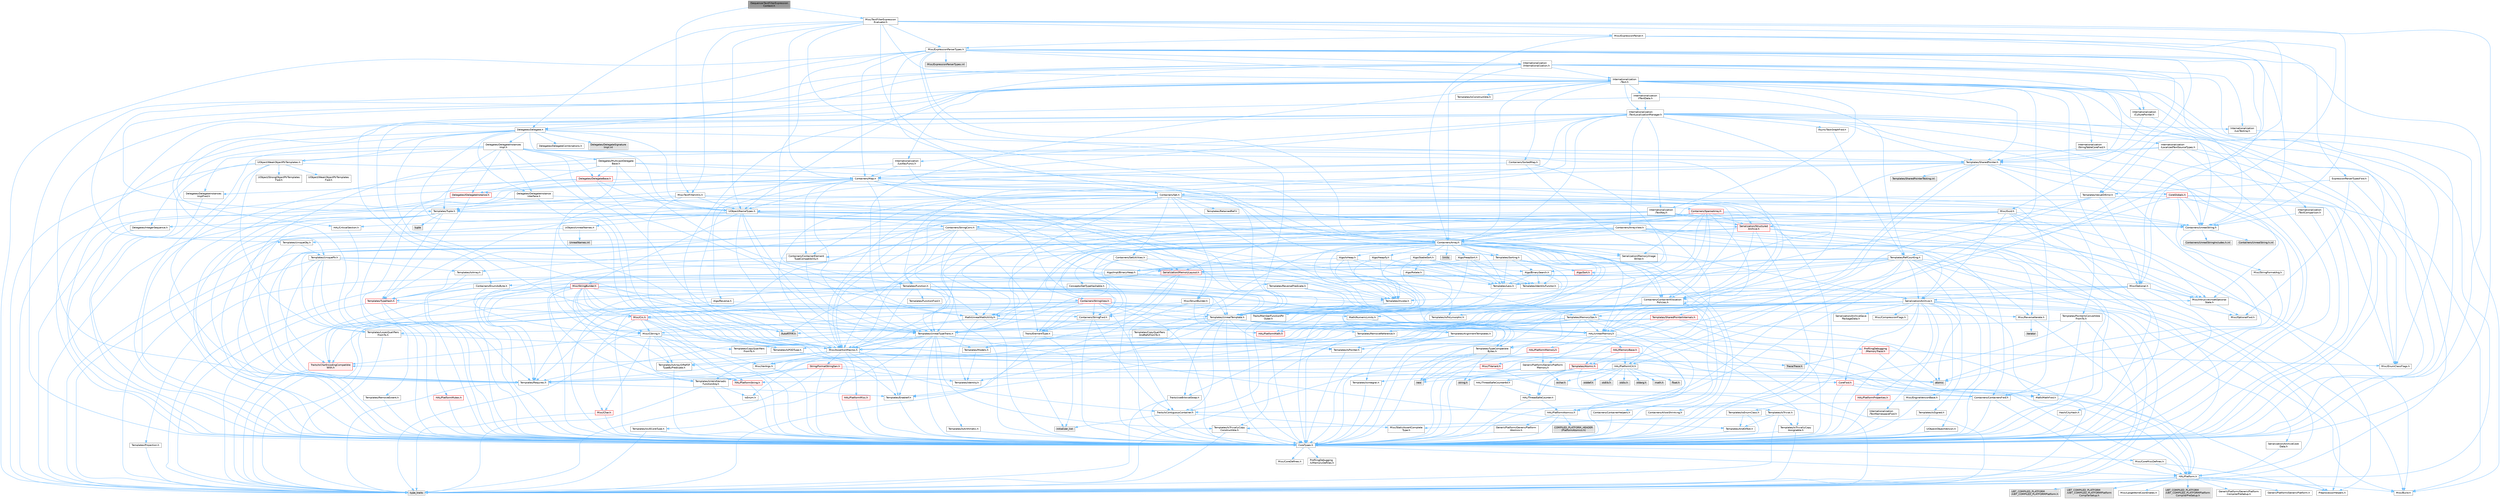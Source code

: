 digraph "ISequencerTextFilterExpressionContext.h"
{
 // INTERACTIVE_SVG=YES
 // LATEX_PDF_SIZE
  bgcolor="transparent";
  edge [fontname=Helvetica,fontsize=10,labelfontname=Helvetica,labelfontsize=10];
  node [fontname=Helvetica,fontsize=10,shape=box,height=0.2,width=0.4];
  Node1 [id="Node000001",label="ISequencerTextFilterExpression\lContext.h",height=0.2,width=0.4,color="gray40", fillcolor="grey60", style="filled", fontcolor="black",tooltip=" "];
  Node1 -> Node2 [id="edge1_Node000001_Node000002",color="steelblue1",style="solid",tooltip=" "];
  Node2 [id="Node000002",label="Misc/TextFilterExpression\lEvaluator.h",height=0.2,width=0.4,color="grey40", fillcolor="white", style="filled",URL="$d8/d52/TextFilterExpressionEvaluator_8h.html",tooltip=" "];
  Node2 -> Node3 [id="edge2_Node000002_Node000003",color="steelblue1",style="solid",tooltip=" "];
  Node3 [id="Node000003",label="Containers/Array.h",height=0.2,width=0.4,color="grey40", fillcolor="white", style="filled",URL="$df/dd0/Array_8h.html",tooltip=" "];
  Node3 -> Node4 [id="edge3_Node000003_Node000004",color="steelblue1",style="solid",tooltip=" "];
  Node4 [id="Node000004",label="CoreTypes.h",height=0.2,width=0.4,color="grey40", fillcolor="white", style="filled",URL="$dc/dec/CoreTypes_8h.html",tooltip=" "];
  Node4 -> Node5 [id="edge4_Node000004_Node000005",color="steelblue1",style="solid",tooltip=" "];
  Node5 [id="Node000005",label="HAL/Platform.h",height=0.2,width=0.4,color="grey40", fillcolor="white", style="filled",URL="$d9/dd0/Platform_8h.html",tooltip=" "];
  Node5 -> Node6 [id="edge5_Node000005_Node000006",color="steelblue1",style="solid",tooltip=" "];
  Node6 [id="Node000006",label="Misc/Build.h",height=0.2,width=0.4,color="grey40", fillcolor="white", style="filled",URL="$d3/dbb/Build_8h.html",tooltip=" "];
  Node5 -> Node7 [id="edge6_Node000005_Node000007",color="steelblue1",style="solid",tooltip=" "];
  Node7 [id="Node000007",label="Misc/LargeWorldCoordinates.h",height=0.2,width=0.4,color="grey40", fillcolor="white", style="filled",URL="$d2/dcb/LargeWorldCoordinates_8h.html",tooltip=" "];
  Node5 -> Node8 [id="edge7_Node000005_Node000008",color="steelblue1",style="solid",tooltip=" "];
  Node8 [id="Node000008",label="type_traits",height=0.2,width=0.4,color="grey60", fillcolor="#E0E0E0", style="filled",tooltip=" "];
  Node5 -> Node9 [id="edge8_Node000005_Node000009",color="steelblue1",style="solid",tooltip=" "];
  Node9 [id="Node000009",label="PreprocessorHelpers.h",height=0.2,width=0.4,color="grey40", fillcolor="white", style="filled",URL="$db/ddb/PreprocessorHelpers_8h.html",tooltip=" "];
  Node5 -> Node10 [id="edge9_Node000005_Node000010",color="steelblue1",style="solid",tooltip=" "];
  Node10 [id="Node000010",label="UBT_COMPILED_PLATFORM\l/UBT_COMPILED_PLATFORMPlatform\lCompilerPreSetup.h",height=0.2,width=0.4,color="grey60", fillcolor="#E0E0E0", style="filled",tooltip=" "];
  Node5 -> Node11 [id="edge10_Node000005_Node000011",color="steelblue1",style="solid",tooltip=" "];
  Node11 [id="Node000011",label="GenericPlatform/GenericPlatform\lCompilerPreSetup.h",height=0.2,width=0.4,color="grey40", fillcolor="white", style="filled",URL="$d9/dc8/GenericPlatformCompilerPreSetup_8h.html",tooltip=" "];
  Node5 -> Node12 [id="edge11_Node000005_Node000012",color="steelblue1",style="solid",tooltip=" "];
  Node12 [id="Node000012",label="GenericPlatform/GenericPlatform.h",height=0.2,width=0.4,color="grey40", fillcolor="white", style="filled",URL="$d6/d84/GenericPlatform_8h.html",tooltip=" "];
  Node5 -> Node13 [id="edge12_Node000005_Node000013",color="steelblue1",style="solid",tooltip=" "];
  Node13 [id="Node000013",label="UBT_COMPILED_PLATFORM\l/UBT_COMPILED_PLATFORMPlatform.h",height=0.2,width=0.4,color="grey60", fillcolor="#E0E0E0", style="filled",tooltip=" "];
  Node5 -> Node14 [id="edge13_Node000005_Node000014",color="steelblue1",style="solid",tooltip=" "];
  Node14 [id="Node000014",label="UBT_COMPILED_PLATFORM\l/UBT_COMPILED_PLATFORMPlatform\lCompilerSetup.h",height=0.2,width=0.4,color="grey60", fillcolor="#E0E0E0", style="filled",tooltip=" "];
  Node4 -> Node15 [id="edge14_Node000004_Node000015",color="steelblue1",style="solid",tooltip=" "];
  Node15 [id="Node000015",label="ProfilingDebugging\l/UMemoryDefines.h",height=0.2,width=0.4,color="grey40", fillcolor="white", style="filled",URL="$d2/da2/UMemoryDefines_8h.html",tooltip=" "];
  Node4 -> Node16 [id="edge15_Node000004_Node000016",color="steelblue1",style="solid",tooltip=" "];
  Node16 [id="Node000016",label="Misc/CoreMiscDefines.h",height=0.2,width=0.4,color="grey40", fillcolor="white", style="filled",URL="$da/d38/CoreMiscDefines_8h.html",tooltip=" "];
  Node16 -> Node5 [id="edge16_Node000016_Node000005",color="steelblue1",style="solid",tooltip=" "];
  Node16 -> Node9 [id="edge17_Node000016_Node000009",color="steelblue1",style="solid",tooltip=" "];
  Node4 -> Node17 [id="edge18_Node000004_Node000017",color="steelblue1",style="solid",tooltip=" "];
  Node17 [id="Node000017",label="Misc/CoreDefines.h",height=0.2,width=0.4,color="grey40", fillcolor="white", style="filled",URL="$d3/dd2/CoreDefines_8h.html",tooltip=" "];
  Node3 -> Node18 [id="edge19_Node000003_Node000018",color="steelblue1",style="solid",tooltip=" "];
  Node18 [id="Node000018",label="Misc/AssertionMacros.h",height=0.2,width=0.4,color="grey40", fillcolor="white", style="filled",URL="$d0/dfa/AssertionMacros_8h.html",tooltip=" "];
  Node18 -> Node4 [id="edge20_Node000018_Node000004",color="steelblue1",style="solid",tooltip=" "];
  Node18 -> Node5 [id="edge21_Node000018_Node000005",color="steelblue1",style="solid",tooltip=" "];
  Node18 -> Node19 [id="edge22_Node000018_Node000019",color="steelblue1",style="solid",tooltip=" "];
  Node19 [id="Node000019",label="HAL/PlatformMisc.h",height=0.2,width=0.4,color="red", fillcolor="#FFF0F0", style="filled",URL="$d0/df5/PlatformMisc_8h.html",tooltip=" "];
  Node19 -> Node4 [id="edge23_Node000019_Node000004",color="steelblue1",style="solid",tooltip=" "];
  Node18 -> Node9 [id="edge24_Node000018_Node000009",color="steelblue1",style="solid",tooltip=" "];
  Node18 -> Node55 [id="edge25_Node000018_Node000055",color="steelblue1",style="solid",tooltip=" "];
  Node55 [id="Node000055",label="Templates/EnableIf.h",height=0.2,width=0.4,color="grey40", fillcolor="white", style="filled",URL="$d7/d60/EnableIf_8h.html",tooltip=" "];
  Node55 -> Node4 [id="edge26_Node000055_Node000004",color="steelblue1",style="solid",tooltip=" "];
  Node18 -> Node56 [id="edge27_Node000018_Node000056",color="steelblue1",style="solid",tooltip=" "];
  Node56 [id="Node000056",label="Templates/IsArrayOrRefOf\lTypeByPredicate.h",height=0.2,width=0.4,color="grey40", fillcolor="white", style="filled",URL="$d6/da1/IsArrayOrRefOfTypeByPredicate_8h.html",tooltip=" "];
  Node56 -> Node4 [id="edge28_Node000056_Node000004",color="steelblue1",style="solid",tooltip=" "];
  Node18 -> Node57 [id="edge29_Node000018_Node000057",color="steelblue1",style="solid",tooltip=" "];
  Node57 [id="Node000057",label="Templates/IsValidVariadic\lFunctionArg.h",height=0.2,width=0.4,color="grey40", fillcolor="white", style="filled",URL="$d0/dc8/IsValidVariadicFunctionArg_8h.html",tooltip=" "];
  Node57 -> Node4 [id="edge30_Node000057_Node000004",color="steelblue1",style="solid",tooltip=" "];
  Node57 -> Node58 [id="edge31_Node000057_Node000058",color="steelblue1",style="solid",tooltip=" "];
  Node58 [id="Node000058",label="IsEnum.h",height=0.2,width=0.4,color="grey40", fillcolor="white", style="filled",URL="$d4/de5/IsEnum_8h.html",tooltip=" "];
  Node57 -> Node8 [id="edge32_Node000057_Node000008",color="steelblue1",style="solid",tooltip=" "];
  Node18 -> Node59 [id="edge33_Node000018_Node000059",color="steelblue1",style="solid",tooltip=" "];
  Node59 [id="Node000059",label="Traits/IsCharEncodingCompatible\lWith.h",height=0.2,width=0.4,color="red", fillcolor="#FFF0F0", style="filled",URL="$df/dd1/IsCharEncodingCompatibleWith_8h.html",tooltip=" "];
  Node59 -> Node8 [id="edge34_Node000059_Node000008",color="steelblue1",style="solid",tooltip=" "];
  Node18 -> Node61 [id="edge35_Node000018_Node000061",color="steelblue1",style="solid",tooltip=" "];
  Node61 [id="Node000061",label="Misc/VarArgs.h",height=0.2,width=0.4,color="grey40", fillcolor="white", style="filled",URL="$d5/d6f/VarArgs_8h.html",tooltip=" "];
  Node61 -> Node4 [id="edge36_Node000061_Node000004",color="steelblue1",style="solid",tooltip=" "];
  Node18 -> Node62 [id="edge37_Node000018_Node000062",color="steelblue1",style="solid",tooltip=" "];
  Node62 [id="Node000062",label="String/FormatStringSan.h",height=0.2,width=0.4,color="red", fillcolor="#FFF0F0", style="filled",URL="$d3/d8b/FormatStringSan_8h.html",tooltip=" "];
  Node62 -> Node8 [id="edge38_Node000062_Node000008",color="steelblue1",style="solid",tooltip=" "];
  Node62 -> Node4 [id="edge39_Node000062_Node000004",color="steelblue1",style="solid",tooltip=" "];
  Node62 -> Node63 [id="edge40_Node000062_Node000063",color="steelblue1",style="solid",tooltip=" "];
  Node63 [id="Node000063",label="Templates/Requires.h",height=0.2,width=0.4,color="grey40", fillcolor="white", style="filled",URL="$dc/d96/Requires_8h.html",tooltip=" "];
  Node63 -> Node55 [id="edge41_Node000063_Node000055",color="steelblue1",style="solid",tooltip=" "];
  Node63 -> Node8 [id="edge42_Node000063_Node000008",color="steelblue1",style="solid",tooltip=" "];
  Node62 -> Node64 [id="edge43_Node000062_Node000064",color="steelblue1",style="solid",tooltip=" "];
  Node64 [id="Node000064",label="Templates/Identity.h",height=0.2,width=0.4,color="grey40", fillcolor="white", style="filled",URL="$d0/dd5/Identity_8h.html",tooltip=" "];
  Node62 -> Node57 [id="edge44_Node000062_Node000057",color="steelblue1",style="solid",tooltip=" "];
  Node62 -> Node27 [id="edge45_Node000062_Node000027",color="steelblue1",style="solid",tooltip=" "];
  Node27 [id="Node000027",label="Containers/ContainersFwd.h",height=0.2,width=0.4,color="grey40", fillcolor="white", style="filled",URL="$d4/d0a/ContainersFwd_8h.html",tooltip=" "];
  Node27 -> Node5 [id="edge46_Node000027_Node000005",color="steelblue1",style="solid",tooltip=" "];
  Node27 -> Node4 [id="edge47_Node000027_Node000004",color="steelblue1",style="solid",tooltip=" "];
  Node27 -> Node24 [id="edge48_Node000027_Node000024",color="steelblue1",style="solid",tooltip=" "];
  Node24 [id="Node000024",label="Traits/IsContiguousContainer.h",height=0.2,width=0.4,color="grey40", fillcolor="white", style="filled",URL="$d5/d3c/IsContiguousContainer_8h.html",tooltip=" "];
  Node24 -> Node4 [id="edge49_Node000024_Node000004",color="steelblue1",style="solid",tooltip=" "];
  Node24 -> Node25 [id="edge50_Node000024_Node000025",color="steelblue1",style="solid",tooltip=" "];
  Node25 [id="Node000025",label="Misc/StaticAssertComplete\lType.h",height=0.2,width=0.4,color="grey40", fillcolor="white", style="filled",URL="$d5/d4e/StaticAssertCompleteType_8h.html",tooltip=" "];
  Node24 -> Node23 [id="edge51_Node000024_Node000023",color="steelblue1",style="solid",tooltip=" "];
  Node23 [id="Node000023",label="initializer_list",height=0.2,width=0.4,color="grey60", fillcolor="#E0E0E0", style="filled",tooltip=" "];
  Node18 -> Node68 [id="edge52_Node000018_Node000068",color="steelblue1",style="solid",tooltip=" "];
  Node68 [id="Node000068",label="atomic",height=0.2,width=0.4,color="grey60", fillcolor="#E0E0E0", style="filled",tooltip=" "];
  Node3 -> Node69 [id="edge53_Node000003_Node000069",color="steelblue1",style="solid",tooltip=" "];
  Node69 [id="Node000069",label="Misc/IntrusiveUnsetOptional\lState.h",height=0.2,width=0.4,color="grey40", fillcolor="white", style="filled",URL="$d2/d0a/IntrusiveUnsetOptionalState_8h.html",tooltip=" "];
  Node69 -> Node70 [id="edge54_Node000069_Node000070",color="steelblue1",style="solid",tooltip=" "];
  Node70 [id="Node000070",label="Misc/OptionalFwd.h",height=0.2,width=0.4,color="grey40", fillcolor="white", style="filled",URL="$dc/d50/OptionalFwd_8h.html",tooltip=" "];
  Node3 -> Node71 [id="edge55_Node000003_Node000071",color="steelblue1",style="solid",tooltip=" "];
  Node71 [id="Node000071",label="Misc/ReverseIterate.h",height=0.2,width=0.4,color="grey40", fillcolor="white", style="filled",URL="$db/de3/ReverseIterate_8h.html",tooltip=" "];
  Node71 -> Node5 [id="edge56_Node000071_Node000005",color="steelblue1",style="solid",tooltip=" "];
  Node71 -> Node72 [id="edge57_Node000071_Node000072",color="steelblue1",style="solid",tooltip=" "];
  Node72 [id="Node000072",label="iterator",height=0.2,width=0.4,color="grey60", fillcolor="#E0E0E0", style="filled",tooltip=" "];
  Node3 -> Node73 [id="edge58_Node000003_Node000073",color="steelblue1",style="solid",tooltip=" "];
  Node73 [id="Node000073",label="HAL/UnrealMemory.h",height=0.2,width=0.4,color="grey40", fillcolor="white", style="filled",URL="$d9/d96/UnrealMemory_8h.html",tooltip=" "];
  Node73 -> Node4 [id="edge59_Node000073_Node000004",color="steelblue1",style="solid",tooltip=" "];
  Node73 -> Node74 [id="edge60_Node000073_Node000074",color="steelblue1",style="solid",tooltip=" "];
  Node74 [id="Node000074",label="GenericPlatform/GenericPlatform\lMemory.h",height=0.2,width=0.4,color="grey40", fillcolor="white", style="filled",URL="$dd/d22/GenericPlatformMemory_8h.html",tooltip=" "];
  Node74 -> Node26 [id="edge61_Node000074_Node000026",color="steelblue1",style="solid",tooltip=" "];
  Node26 [id="Node000026",label="CoreFwd.h",height=0.2,width=0.4,color="red", fillcolor="#FFF0F0", style="filled",URL="$d1/d1e/CoreFwd_8h.html",tooltip=" "];
  Node26 -> Node4 [id="edge62_Node000026_Node000004",color="steelblue1",style="solid",tooltip=" "];
  Node26 -> Node27 [id="edge63_Node000026_Node000027",color="steelblue1",style="solid",tooltip=" "];
  Node26 -> Node28 [id="edge64_Node000026_Node000028",color="steelblue1",style="solid",tooltip=" "];
  Node28 [id="Node000028",label="Math/MathFwd.h",height=0.2,width=0.4,color="grey40", fillcolor="white", style="filled",URL="$d2/d10/MathFwd_8h.html",tooltip=" "];
  Node28 -> Node5 [id="edge65_Node000028_Node000005",color="steelblue1",style="solid",tooltip=" "];
  Node74 -> Node4 [id="edge66_Node000074_Node000004",color="steelblue1",style="solid",tooltip=" "];
  Node74 -> Node75 [id="edge67_Node000074_Node000075",color="steelblue1",style="solid",tooltip=" "];
  Node75 [id="Node000075",label="HAL/PlatformString.h",height=0.2,width=0.4,color="red", fillcolor="#FFF0F0", style="filled",URL="$db/db5/PlatformString_8h.html",tooltip=" "];
  Node75 -> Node4 [id="edge68_Node000075_Node000004",color="steelblue1",style="solid",tooltip=" "];
  Node74 -> Node40 [id="edge69_Node000074_Node000040",color="steelblue1",style="solid",tooltip=" "];
  Node40 [id="Node000040",label="string.h",height=0.2,width=0.4,color="grey60", fillcolor="#E0E0E0", style="filled",tooltip=" "];
  Node74 -> Node33 [id="edge70_Node000074_Node000033",color="steelblue1",style="solid",tooltip=" "];
  Node33 [id="Node000033",label="wchar.h",height=0.2,width=0.4,color="grey60", fillcolor="#E0E0E0", style="filled",tooltip=" "];
  Node73 -> Node77 [id="edge71_Node000073_Node000077",color="steelblue1",style="solid",tooltip=" "];
  Node77 [id="Node000077",label="HAL/MemoryBase.h",height=0.2,width=0.4,color="red", fillcolor="#FFF0F0", style="filled",URL="$d6/d9f/MemoryBase_8h.html",tooltip=" "];
  Node77 -> Node4 [id="edge72_Node000077_Node000004",color="steelblue1",style="solid",tooltip=" "];
  Node77 -> Node48 [id="edge73_Node000077_Node000048",color="steelblue1",style="solid",tooltip=" "];
  Node48 [id="Node000048",label="HAL/PlatformAtomics.h",height=0.2,width=0.4,color="grey40", fillcolor="white", style="filled",URL="$d3/d36/PlatformAtomics_8h.html",tooltip=" "];
  Node48 -> Node4 [id="edge74_Node000048_Node000004",color="steelblue1",style="solid",tooltip=" "];
  Node48 -> Node49 [id="edge75_Node000048_Node000049",color="steelblue1",style="solid",tooltip=" "];
  Node49 [id="Node000049",label="GenericPlatform/GenericPlatform\lAtomics.h",height=0.2,width=0.4,color="grey40", fillcolor="white", style="filled",URL="$da/d72/GenericPlatformAtomics_8h.html",tooltip=" "];
  Node49 -> Node4 [id="edge76_Node000049_Node000004",color="steelblue1",style="solid",tooltip=" "];
  Node48 -> Node50 [id="edge77_Node000048_Node000050",color="steelblue1",style="solid",tooltip=" "];
  Node50 [id="Node000050",label="COMPILED_PLATFORM_HEADER\l(PlatformAtomics.h)",height=0.2,width=0.4,color="grey60", fillcolor="#E0E0E0", style="filled",tooltip=" "];
  Node77 -> Node31 [id="edge78_Node000077_Node000031",color="steelblue1",style="solid",tooltip=" "];
  Node31 [id="Node000031",label="HAL/PlatformCrt.h",height=0.2,width=0.4,color="grey40", fillcolor="white", style="filled",URL="$d8/d75/PlatformCrt_8h.html",tooltip=" "];
  Node31 -> Node32 [id="edge79_Node000031_Node000032",color="steelblue1",style="solid",tooltip=" "];
  Node32 [id="Node000032",label="new",height=0.2,width=0.4,color="grey60", fillcolor="#E0E0E0", style="filled",tooltip=" "];
  Node31 -> Node33 [id="edge80_Node000031_Node000033",color="steelblue1",style="solid",tooltip=" "];
  Node31 -> Node34 [id="edge81_Node000031_Node000034",color="steelblue1",style="solid",tooltip=" "];
  Node34 [id="Node000034",label="stddef.h",height=0.2,width=0.4,color="grey60", fillcolor="#E0E0E0", style="filled",tooltip=" "];
  Node31 -> Node35 [id="edge82_Node000031_Node000035",color="steelblue1",style="solid",tooltip=" "];
  Node35 [id="Node000035",label="stdlib.h",height=0.2,width=0.4,color="grey60", fillcolor="#E0E0E0", style="filled",tooltip=" "];
  Node31 -> Node36 [id="edge83_Node000031_Node000036",color="steelblue1",style="solid",tooltip=" "];
  Node36 [id="Node000036",label="stdio.h",height=0.2,width=0.4,color="grey60", fillcolor="#E0E0E0", style="filled",tooltip=" "];
  Node31 -> Node37 [id="edge84_Node000031_Node000037",color="steelblue1",style="solid",tooltip=" "];
  Node37 [id="Node000037",label="stdarg.h",height=0.2,width=0.4,color="grey60", fillcolor="#E0E0E0", style="filled",tooltip=" "];
  Node31 -> Node38 [id="edge85_Node000031_Node000038",color="steelblue1",style="solid",tooltip=" "];
  Node38 [id="Node000038",label="math.h",height=0.2,width=0.4,color="grey60", fillcolor="#E0E0E0", style="filled",tooltip=" "];
  Node31 -> Node39 [id="edge86_Node000031_Node000039",color="steelblue1",style="solid",tooltip=" "];
  Node39 [id="Node000039",label="float.h",height=0.2,width=0.4,color="grey60", fillcolor="#E0E0E0", style="filled",tooltip=" "];
  Node31 -> Node40 [id="edge87_Node000031_Node000040",color="steelblue1",style="solid",tooltip=" "];
  Node77 -> Node81 [id="edge88_Node000077_Node000081",color="steelblue1",style="solid",tooltip=" "];
  Node81 [id="Node000081",label="Templates/Atomic.h",height=0.2,width=0.4,color="red", fillcolor="#FFF0F0", style="filled",URL="$d3/d91/Atomic_8h.html",tooltip=" "];
  Node81 -> Node82 [id="edge89_Node000081_Node000082",color="steelblue1",style="solid",tooltip=" "];
  Node82 [id="Node000082",label="HAL/ThreadSafeCounter.h",height=0.2,width=0.4,color="grey40", fillcolor="white", style="filled",URL="$dc/dc9/ThreadSafeCounter_8h.html",tooltip=" "];
  Node82 -> Node4 [id="edge90_Node000082_Node000004",color="steelblue1",style="solid",tooltip=" "];
  Node82 -> Node48 [id="edge91_Node000082_Node000048",color="steelblue1",style="solid",tooltip=" "];
  Node81 -> Node83 [id="edge92_Node000081_Node000083",color="steelblue1",style="solid",tooltip=" "];
  Node83 [id="Node000083",label="HAL/ThreadSafeCounter64.h",height=0.2,width=0.4,color="grey40", fillcolor="white", style="filled",URL="$d0/d12/ThreadSafeCounter64_8h.html",tooltip=" "];
  Node83 -> Node4 [id="edge93_Node000083_Node000004",color="steelblue1",style="solid",tooltip=" "];
  Node83 -> Node82 [id="edge94_Node000083_Node000082",color="steelblue1",style="solid",tooltip=" "];
  Node81 -> Node84 [id="edge95_Node000081_Node000084",color="steelblue1",style="solid",tooltip=" "];
  Node84 [id="Node000084",label="Templates/IsIntegral.h",height=0.2,width=0.4,color="grey40", fillcolor="white", style="filled",URL="$da/d64/IsIntegral_8h.html",tooltip=" "];
  Node84 -> Node4 [id="edge96_Node000084_Node000004",color="steelblue1",style="solid",tooltip=" "];
  Node81 -> Node85 [id="edge97_Node000081_Node000085",color="steelblue1",style="solid",tooltip=" "];
  Node85 [id="Node000085",label="Templates/IsTrivial.h",height=0.2,width=0.4,color="grey40", fillcolor="white", style="filled",URL="$da/d4c/IsTrivial_8h.html",tooltip=" "];
  Node85 -> Node86 [id="edge98_Node000085_Node000086",color="steelblue1",style="solid",tooltip=" "];
  Node86 [id="Node000086",label="Templates/AndOrNot.h",height=0.2,width=0.4,color="grey40", fillcolor="white", style="filled",URL="$db/d0a/AndOrNot_8h.html",tooltip=" "];
  Node86 -> Node4 [id="edge99_Node000086_Node000004",color="steelblue1",style="solid",tooltip=" "];
  Node85 -> Node87 [id="edge100_Node000085_Node000087",color="steelblue1",style="solid",tooltip=" "];
  Node87 [id="Node000087",label="Templates/IsTriviallyCopy\lConstructible.h",height=0.2,width=0.4,color="grey40", fillcolor="white", style="filled",URL="$d3/d78/IsTriviallyCopyConstructible_8h.html",tooltip=" "];
  Node87 -> Node4 [id="edge101_Node000087_Node000004",color="steelblue1",style="solid",tooltip=" "];
  Node87 -> Node8 [id="edge102_Node000087_Node000008",color="steelblue1",style="solid",tooltip=" "];
  Node85 -> Node88 [id="edge103_Node000085_Node000088",color="steelblue1",style="solid",tooltip=" "];
  Node88 [id="Node000088",label="Templates/IsTriviallyCopy\lAssignable.h",height=0.2,width=0.4,color="grey40", fillcolor="white", style="filled",URL="$d2/df2/IsTriviallyCopyAssignable_8h.html",tooltip=" "];
  Node88 -> Node4 [id="edge104_Node000088_Node000004",color="steelblue1",style="solid",tooltip=" "];
  Node88 -> Node8 [id="edge105_Node000088_Node000008",color="steelblue1",style="solid",tooltip=" "];
  Node85 -> Node8 [id="edge106_Node000085_Node000008",color="steelblue1",style="solid",tooltip=" "];
  Node81 -> Node68 [id="edge107_Node000081_Node000068",color="steelblue1",style="solid",tooltip=" "];
  Node73 -> Node90 [id="edge108_Node000073_Node000090",color="steelblue1",style="solid",tooltip=" "];
  Node90 [id="Node000090",label="HAL/PlatformMemory.h",height=0.2,width=0.4,color="red", fillcolor="#FFF0F0", style="filled",URL="$de/d68/PlatformMemory_8h.html",tooltip=" "];
  Node90 -> Node4 [id="edge109_Node000090_Node000004",color="steelblue1",style="solid",tooltip=" "];
  Node90 -> Node74 [id="edge110_Node000090_Node000074",color="steelblue1",style="solid",tooltip=" "];
  Node73 -> Node92 [id="edge111_Node000073_Node000092",color="steelblue1",style="solid",tooltip=" "];
  Node92 [id="Node000092",label="ProfilingDebugging\l/MemoryTrace.h",height=0.2,width=0.4,color="red", fillcolor="#FFF0F0", style="filled",URL="$da/dd7/MemoryTrace_8h.html",tooltip=" "];
  Node92 -> Node5 [id="edge112_Node000092_Node000005",color="steelblue1",style="solid",tooltip=" "];
  Node92 -> Node43 [id="edge113_Node000092_Node000043",color="steelblue1",style="solid",tooltip=" "];
  Node43 [id="Node000043",label="Misc/EnumClassFlags.h",height=0.2,width=0.4,color="grey40", fillcolor="white", style="filled",URL="$d8/de7/EnumClassFlags_8h.html",tooltip=" "];
  Node92 -> Node54 [id="edge114_Node000092_Node000054",color="steelblue1",style="solid",tooltip=" "];
  Node54 [id="Node000054",label="Trace/Trace.h",height=0.2,width=0.4,color="grey60", fillcolor="#E0E0E0", style="filled",tooltip=" "];
  Node73 -> Node93 [id="edge115_Node000073_Node000093",color="steelblue1",style="solid",tooltip=" "];
  Node93 [id="Node000093",label="Templates/IsPointer.h",height=0.2,width=0.4,color="grey40", fillcolor="white", style="filled",URL="$d7/d05/IsPointer_8h.html",tooltip=" "];
  Node93 -> Node4 [id="edge116_Node000093_Node000004",color="steelblue1",style="solid",tooltip=" "];
  Node3 -> Node94 [id="edge117_Node000003_Node000094",color="steelblue1",style="solid",tooltip=" "];
  Node94 [id="Node000094",label="Templates/UnrealTypeTraits.h",height=0.2,width=0.4,color="grey40", fillcolor="white", style="filled",URL="$d2/d2d/UnrealTypeTraits_8h.html",tooltip=" "];
  Node94 -> Node4 [id="edge118_Node000094_Node000004",color="steelblue1",style="solid",tooltip=" "];
  Node94 -> Node93 [id="edge119_Node000094_Node000093",color="steelblue1",style="solid",tooltip=" "];
  Node94 -> Node18 [id="edge120_Node000094_Node000018",color="steelblue1",style="solid",tooltip=" "];
  Node94 -> Node86 [id="edge121_Node000094_Node000086",color="steelblue1",style="solid",tooltip=" "];
  Node94 -> Node55 [id="edge122_Node000094_Node000055",color="steelblue1",style="solid",tooltip=" "];
  Node94 -> Node95 [id="edge123_Node000094_Node000095",color="steelblue1",style="solid",tooltip=" "];
  Node95 [id="Node000095",label="Templates/IsArithmetic.h",height=0.2,width=0.4,color="grey40", fillcolor="white", style="filled",URL="$d2/d5d/IsArithmetic_8h.html",tooltip=" "];
  Node95 -> Node4 [id="edge124_Node000095_Node000004",color="steelblue1",style="solid",tooltip=" "];
  Node94 -> Node58 [id="edge125_Node000094_Node000058",color="steelblue1",style="solid",tooltip=" "];
  Node94 -> Node96 [id="edge126_Node000094_Node000096",color="steelblue1",style="solid",tooltip=" "];
  Node96 [id="Node000096",label="Templates/Models.h",height=0.2,width=0.4,color="grey40", fillcolor="white", style="filled",URL="$d3/d0c/Models_8h.html",tooltip=" "];
  Node96 -> Node64 [id="edge127_Node000096_Node000064",color="steelblue1",style="solid",tooltip=" "];
  Node94 -> Node97 [id="edge128_Node000094_Node000097",color="steelblue1",style="solid",tooltip=" "];
  Node97 [id="Node000097",label="Templates/IsPODType.h",height=0.2,width=0.4,color="grey40", fillcolor="white", style="filled",URL="$d7/db1/IsPODType_8h.html",tooltip=" "];
  Node97 -> Node4 [id="edge129_Node000097_Node000004",color="steelblue1",style="solid",tooltip=" "];
  Node94 -> Node98 [id="edge130_Node000094_Node000098",color="steelblue1",style="solid",tooltip=" "];
  Node98 [id="Node000098",label="Templates/IsUECoreType.h",height=0.2,width=0.4,color="grey40", fillcolor="white", style="filled",URL="$d1/db8/IsUECoreType_8h.html",tooltip=" "];
  Node98 -> Node4 [id="edge131_Node000098_Node000004",color="steelblue1",style="solid",tooltip=" "];
  Node98 -> Node8 [id="edge132_Node000098_Node000008",color="steelblue1",style="solid",tooltip=" "];
  Node94 -> Node87 [id="edge133_Node000094_Node000087",color="steelblue1",style="solid",tooltip=" "];
  Node3 -> Node99 [id="edge134_Node000003_Node000099",color="steelblue1",style="solid",tooltip=" "];
  Node99 [id="Node000099",label="Templates/UnrealTemplate.h",height=0.2,width=0.4,color="grey40", fillcolor="white", style="filled",URL="$d4/d24/UnrealTemplate_8h.html",tooltip=" "];
  Node99 -> Node4 [id="edge135_Node000099_Node000004",color="steelblue1",style="solid",tooltip=" "];
  Node99 -> Node93 [id="edge136_Node000099_Node000093",color="steelblue1",style="solid",tooltip=" "];
  Node99 -> Node73 [id="edge137_Node000099_Node000073",color="steelblue1",style="solid",tooltip=" "];
  Node99 -> Node100 [id="edge138_Node000099_Node000100",color="steelblue1",style="solid",tooltip=" "];
  Node100 [id="Node000100",label="Templates/CopyQualifiers\lAndRefsFromTo.h",height=0.2,width=0.4,color="grey40", fillcolor="white", style="filled",URL="$d3/db3/CopyQualifiersAndRefsFromTo_8h.html",tooltip=" "];
  Node100 -> Node101 [id="edge139_Node000100_Node000101",color="steelblue1",style="solid",tooltip=" "];
  Node101 [id="Node000101",label="Templates/CopyQualifiers\lFromTo.h",height=0.2,width=0.4,color="grey40", fillcolor="white", style="filled",URL="$d5/db4/CopyQualifiersFromTo_8h.html",tooltip=" "];
  Node99 -> Node94 [id="edge140_Node000099_Node000094",color="steelblue1",style="solid",tooltip=" "];
  Node99 -> Node102 [id="edge141_Node000099_Node000102",color="steelblue1",style="solid",tooltip=" "];
  Node102 [id="Node000102",label="Templates/RemoveReference.h",height=0.2,width=0.4,color="grey40", fillcolor="white", style="filled",URL="$da/dbe/RemoveReference_8h.html",tooltip=" "];
  Node102 -> Node4 [id="edge142_Node000102_Node000004",color="steelblue1",style="solid",tooltip=" "];
  Node99 -> Node63 [id="edge143_Node000099_Node000063",color="steelblue1",style="solid",tooltip=" "];
  Node99 -> Node103 [id="edge144_Node000099_Node000103",color="steelblue1",style="solid",tooltip=" "];
  Node103 [id="Node000103",label="Templates/TypeCompatible\lBytes.h",height=0.2,width=0.4,color="grey40", fillcolor="white", style="filled",URL="$df/d0a/TypeCompatibleBytes_8h.html",tooltip=" "];
  Node103 -> Node4 [id="edge145_Node000103_Node000004",color="steelblue1",style="solid",tooltip=" "];
  Node103 -> Node40 [id="edge146_Node000103_Node000040",color="steelblue1",style="solid",tooltip=" "];
  Node103 -> Node32 [id="edge147_Node000103_Node000032",color="steelblue1",style="solid",tooltip=" "];
  Node103 -> Node8 [id="edge148_Node000103_Node000008",color="steelblue1",style="solid",tooltip=" "];
  Node99 -> Node64 [id="edge149_Node000099_Node000064",color="steelblue1",style="solid",tooltip=" "];
  Node99 -> Node24 [id="edge150_Node000099_Node000024",color="steelblue1",style="solid",tooltip=" "];
  Node99 -> Node104 [id="edge151_Node000099_Node000104",color="steelblue1",style="solid",tooltip=" "];
  Node104 [id="Node000104",label="Traits/UseBitwiseSwap.h",height=0.2,width=0.4,color="grey40", fillcolor="white", style="filled",URL="$db/df3/UseBitwiseSwap_8h.html",tooltip=" "];
  Node104 -> Node4 [id="edge152_Node000104_Node000004",color="steelblue1",style="solid",tooltip=" "];
  Node104 -> Node8 [id="edge153_Node000104_Node000008",color="steelblue1",style="solid",tooltip=" "];
  Node99 -> Node8 [id="edge154_Node000099_Node000008",color="steelblue1",style="solid",tooltip=" "];
  Node3 -> Node105 [id="edge155_Node000003_Node000105",color="steelblue1",style="solid",tooltip=" "];
  Node105 [id="Node000105",label="Containers/AllowShrinking.h",height=0.2,width=0.4,color="grey40", fillcolor="white", style="filled",URL="$d7/d1a/AllowShrinking_8h.html",tooltip=" "];
  Node105 -> Node4 [id="edge156_Node000105_Node000004",color="steelblue1",style="solid",tooltip=" "];
  Node3 -> Node106 [id="edge157_Node000003_Node000106",color="steelblue1",style="solid",tooltip=" "];
  Node106 [id="Node000106",label="Containers/ContainerAllocation\lPolicies.h",height=0.2,width=0.4,color="grey40", fillcolor="white", style="filled",URL="$d7/dff/ContainerAllocationPolicies_8h.html",tooltip=" "];
  Node106 -> Node4 [id="edge158_Node000106_Node000004",color="steelblue1",style="solid",tooltip=" "];
  Node106 -> Node107 [id="edge159_Node000106_Node000107",color="steelblue1",style="solid",tooltip=" "];
  Node107 [id="Node000107",label="Containers/ContainerHelpers.h",height=0.2,width=0.4,color="grey40", fillcolor="white", style="filled",URL="$d7/d33/ContainerHelpers_8h.html",tooltip=" "];
  Node107 -> Node4 [id="edge160_Node000107_Node000004",color="steelblue1",style="solid",tooltip=" "];
  Node106 -> Node106 [id="edge161_Node000106_Node000106",color="steelblue1",style="solid",tooltip=" "];
  Node106 -> Node108 [id="edge162_Node000106_Node000108",color="steelblue1",style="solid",tooltip=" "];
  Node108 [id="Node000108",label="HAL/PlatformMath.h",height=0.2,width=0.4,color="red", fillcolor="#FFF0F0", style="filled",URL="$dc/d53/PlatformMath_8h.html",tooltip=" "];
  Node108 -> Node4 [id="edge163_Node000108_Node000004",color="steelblue1",style="solid",tooltip=" "];
  Node106 -> Node73 [id="edge164_Node000106_Node000073",color="steelblue1",style="solid",tooltip=" "];
  Node106 -> Node41 [id="edge165_Node000106_Node000041",color="steelblue1",style="solid",tooltip=" "];
  Node41 [id="Node000041",label="Math/NumericLimits.h",height=0.2,width=0.4,color="grey40", fillcolor="white", style="filled",URL="$df/d1b/NumericLimits_8h.html",tooltip=" "];
  Node41 -> Node4 [id="edge166_Node000041_Node000004",color="steelblue1",style="solid",tooltip=" "];
  Node106 -> Node18 [id="edge167_Node000106_Node000018",color="steelblue1",style="solid",tooltip=" "];
  Node106 -> Node116 [id="edge168_Node000106_Node000116",color="steelblue1",style="solid",tooltip=" "];
  Node116 [id="Node000116",label="Templates/IsPolymorphic.h",height=0.2,width=0.4,color="grey40", fillcolor="white", style="filled",URL="$dc/d20/IsPolymorphic_8h.html",tooltip=" "];
  Node106 -> Node117 [id="edge169_Node000106_Node000117",color="steelblue1",style="solid",tooltip=" "];
  Node117 [id="Node000117",label="Templates/MemoryOps.h",height=0.2,width=0.4,color="grey40", fillcolor="white", style="filled",URL="$db/dea/MemoryOps_8h.html",tooltip=" "];
  Node117 -> Node4 [id="edge170_Node000117_Node000004",color="steelblue1",style="solid",tooltip=" "];
  Node117 -> Node73 [id="edge171_Node000117_Node000073",color="steelblue1",style="solid",tooltip=" "];
  Node117 -> Node88 [id="edge172_Node000117_Node000088",color="steelblue1",style="solid",tooltip=" "];
  Node117 -> Node87 [id="edge173_Node000117_Node000087",color="steelblue1",style="solid",tooltip=" "];
  Node117 -> Node63 [id="edge174_Node000117_Node000063",color="steelblue1",style="solid",tooltip=" "];
  Node117 -> Node94 [id="edge175_Node000117_Node000094",color="steelblue1",style="solid",tooltip=" "];
  Node117 -> Node104 [id="edge176_Node000117_Node000104",color="steelblue1",style="solid",tooltip=" "];
  Node117 -> Node32 [id="edge177_Node000117_Node000032",color="steelblue1",style="solid",tooltip=" "];
  Node117 -> Node8 [id="edge178_Node000117_Node000008",color="steelblue1",style="solid",tooltip=" "];
  Node106 -> Node103 [id="edge179_Node000106_Node000103",color="steelblue1",style="solid",tooltip=" "];
  Node106 -> Node8 [id="edge180_Node000106_Node000008",color="steelblue1",style="solid",tooltip=" "];
  Node3 -> Node118 [id="edge181_Node000003_Node000118",color="steelblue1",style="solid",tooltip=" "];
  Node118 [id="Node000118",label="Containers/ContainerElement\lTypeCompatibility.h",height=0.2,width=0.4,color="grey40", fillcolor="white", style="filled",URL="$df/ddf/ContainerElementTypeCompatibility_8h.html",tooltip=" "];
  Node118 -> Node4 [id="edge182_Node000118_Node000004",color="steelblue1",style="solid",tooltip=" "];
  Node118 -> Node94 [id="edge183_Node000118_Node000094",color="steelblue1",style="solid",tooltip=" "];
  Node3 -> Node119 [id="edge184_Node000003_Node000119",color="steelblue1",style="solid",tooltip=" "];
  Node119 [id="Node000119",label="Serialization/Archive.h",height=0.2,width=0.4,color="grey40", fillcolor="white", style="filled",URL="$d7/d3b/Archive_8h.html",tooltip=" "];
  Node119 -> Node26 [id="edge185_Node000119_Node000026",color="steelblue1",style="solid",tooltip=" "];
  Node119 -> Node4 [id="edge186_Node000119_Node000004",color="steelblue1",style="solid",tooltip=" "];
  Node119 -> Node120 [id="edge187_Node000119_Node000120",color="steelblue1",style="solid",tooltip=" "];
  Node120 [id="Node000120",label="HAL/PlatformProperties.h",height=0.2,width=0.4,color="red", fillcolor="#FFF0F0", style="filled",URL="$d9/db0/PlatformProperties_8h.html",tooltip=" "];
  Node120 -> Node4 [id="edge188_Node000120_Node000004",color="steelblue1",style="solid",tooltip=" "];
  Node119 -> Node123 [id="edge189_Node000119_Node000123",color="steelblue1",style="solid",tooltip=" "];
  Node123 [id="Node000123",label="Internationalization\l/TextNamespaceFwd.h",height=0.2,width=0.4,color="grey40", fillcolor="white", style="filled",URL="$d8/d97/TextNamespaceFwd_8h.html",tooltip=" "];
  Node123 -> Node4 [id="edge190_Node000123_Node000004",color="steelblue1",style="solid",tooltip=" "];
  Node119 -> Node28 [id="edge191_Node000119_Node000028",color="steelblue1",style="solid",tooltip=" "];
  Node119 -> Node18 [id="edge192_Node000119_Node000018",color="steelblue1",style="solid",tooltip=" "];
  Node119 -> Node6 [id="edge193_Node000119_Node000006",color="steelblue1",style="solid",tooltip=" "];
  Node119 -> Node42 [id="edge194_Node000119_Node000042",color="steelblue1",style="solid",tooltip=" "];
  Node42 [id="Node000042",label="Misc/CompressionFlags.h",height=0.2,width=0.4,color="grey40", fillcolor="white", style="filled",URL="$d9/d76/CompressionFlags_8h.html",tooltip=" "];
  Node119 -> Node124 [id="edge195_Node000119_Node000124",color="steelblue1",style="solid",tooltip=" "];
  Node124 [id="Node000124",label="Misc/EngineVersionBase.h",height=0.2,width=0.4,color="grey40", fillcolor="white", style="filled",URL="$d5/d2b/EngineVersionBase_8h.html",tooltip=" "];
  Node124 -> Node4 [id="edge196_Node000124_Node000004",color="steelblue1",style="solid",tooltip=" "];
  Node119 -> Node61 [id="edge197_Node000119_Node000061",color="steelblue1",style="solid",tooltip=" "];
  Node119 -> Node125 [id="edge198_Node000119_Node000125",color="steelblue1",style="solid",tooltip=" "];
  Node125 [id="Node000125",label="Serialization/ArchiveCook\lData.h",height=0.2,width=0.4,color="grey40", fillcolor="white", style="filled",URL="$dc/db6/ArchiveCookData_8h.html",tooltip=" "];
  Node125 -> Node5 [id="edge199_Node000125_Node000005",color="steelblue1",style="solid",tooltip=" "];
  Node119 -> Node126 [id="edge200_Node000119_Node000126",color="steelblue1",style="solid",tooltip=" "];
  Node126 [id="Node000126",label="Serialization/ArchiveSave\lPackageData.h",height=0.2,width=0.4,color="grey40", fillcolor="white", style="filled",URL="$d1/d37/ArchiveSavePackageData_8h.html",tooltip=" "];
  Node119 -> Node55 [id="edge201_Node000119_Node000055",color="steelblue1",style="solid",tooltip=" "];
  Node119 -> Node56 [id="edge202_Node000119_Node000056",color="steelblue1",style="solid",tooltip=" "];
  Node119 -> Node127 [id="edge203_Node000119_Node000127",color="steelblue1",style="solid",tooltip=" "];
  Node127 [id="Node000127",label="Templates/IsEnumClass.h",height=0.2,width=0.4,color="grey40", fillcolor="white", style="filled",URL="$d7/d15/IsEnumClass_8h.html",tooltip=" "];
  Node127 -> Node4 [id="edge204_Node000127_Node000004",color="steelblue1",style="solid",tooltip=" "];
  Node127 -> Node86 [id="edge205_Node000127_Node000086",color="steelblue1",style="solid",tooltip=" "];
  Node119 -> Node113 [id="edge206_Node000119_Node000113",color="steelblue1",style="solid",tooltip=" "];
  Node113 [id="Node000113",label="Templates/IsSigned.h",height=0.2,width=0.4,color="grey40", fillcolor="white", style="filled",URL="$d8/dd8/IsSigned_8h.html",tooltip=" "];
  Node113 -> Node4 [id="edge207_Node000113_Node000004",color="steelblue1",style="solid",tooltip=" "];
  Node119 -> Node57 [id="edge208_Node000119_Node000057",color="steelblue1",style="solid",tooltip=" "];
  Node119 -> Node99 [id="edge209_Node000119_Node000099",color="steelblue1",style="solid",tooltip=" "];
  Node119 -> Node59 [id="edge210_Node000119_Node000059",color="steelblue1",style="solid",tooltip=" "];
  Node119 -> Node128 [id="edge211_Node000119_Node000128",color="steelblue1",style="solid",tooltip=" "];
  Node128 [id="Node000128",label="UObject/ObjectVersion.h",height=0.2,width=0.4,color="grey40", fillcolor="white", style="filled",URL="$da/d63/ObjectVersion_8h.html",tooltip=" "];
  Node128 -> Node4 [id="edge212_Node000128_Node000004",color="steelblue1",style="solid",tooltip=" "];
  Node3 -> Node129 [id="edge213_Node000003_Node000129",color="steelblue1",style="solid",tooltip=" "];
  Node129 [id="Node000129",label="Serialization/MemoryImage\lWriter.h",height=0.2,width=0.4,color="grey40", fillcolor="white", style="filled",URL="$d0/d08/MemoryImageWriter_8h.html",tooltip=" "];
  Node129 -> Node4 [id="edge214_Node000129_Node000004",color="steelblue1",style="solid",tooltip=" "];
  Node129 -> Node130 [id="edge215_Node000129_Node000130",color="steelblue1",style="solid",tooltip=" "];
  Node130 [id="Node000130",label="Serialization/MemoryLayout.h",height=0.2,width=0.4,color="red", fillcolor="#FFF0F0", style="filled",URL="$d7/d66/MemoryLayout_8h.html",tooltip=" "];
  Node130 -> Node133 [id="edge216_Node000130_Node000133",color="steelblue1",style="solid",tooltip=" "];
  Node133 [id="Node000133",label="Containers/EnumAsByte.h",height=0.2,width=0.4,color="grey40", fillcolor="white", style="filled",URL="$d6/d9a/EnumAsByte_8h.html",tooltip=" "];
  Node133 -> Node4 [id="edge217_Node000133_Node000004",color="steelblue1",style="solid",tooltip=" "];
  Node133 -> Node97 [id="edge218_Node000133_Node000097",color="steelblue1",style="solid",tooltip=" "];
  Node133 -> Node134 [id="edge219_Node000133_Node000134",color="steelblue1",style="solid",tooltip=" "];
  Node134 [id="Node000134",label="Templates/TypeHash.h",height=0.2,width=0.4,color="red", fillcolor="#FFF0F0", style="filled",URL="$d1/d62/TypeHash_8h.html",tooltip=" "];
  Node134 -> Node4 [id="edge220_Node000134_Node000004",color="steelblue1",style="solid",tooltip=" "];
  Node134 -> Node63 [id="edge221_Node000134_Node000063",color="steelblue1",style="solid",tooltip=" "];
  Node134 -> Node135 [id="edge222_Node000134_Node000135",color="steelblue1",style="solid",tooltip=" "];
  Node135 [id="Node000135",label="Misc/Crc.h",height=0.2,width=0.4,color="red", fillcolor="#FFF0F0", style="filled",URL="$d4/dd2/Crc_8h.html",tooltip=" "];
  Node135 -> Node4 [id="edge223_Node000135_Node000004",color="steelblue1",style="solid",tooltip=" "];
  Node135 -> Node75 [id="edge224_Node000135_Node000075",color="steelblue1",style="solid",tooltip=" "];
  Node135 -> Node18 [id="edge225_Node000135_Node000018",color="steelblue1",style="solid",tooltip=" "];
  Node135 -> Node136 [id="edge226_Node000135_Node000136",color="steelblue1",style="solid",tooltip=" "];
  Node136 [id="Node000136",label="Misc/CString.h",height=0.2,width=0.4,color="grey40", fillcolor="white", style="filled",URL="$d2/d49/CString_8h.html",tooltip=" "];
  Node136 -> Node4 [id="edge227_Node000136_Node000004",color="steelblue1",style="solid",tooltip=" "];
  Node136 -> Node31 [id="edge228_Node000136_Node000031",color="steelblue1",style="solid",tooltip=" "];
  Node136 -> Node75 [id="edge229_Node000136_Node000075",color="steelblue1",style="solid",tooltip=" "];
  Node136 -> Node18 [id="edge230_Node000136_Node000018",color="steelblue1",style="solid",tooltip=" "];
  Node136 -> Node137 [id="edge231_Node000136_Node000137",color="steelblue1",style="solid",tooltip=" "];
  Node137 [id="Node000137",label="Misc/Char.h",height=0.2,width=0.4,color="red", fillcolor="#FFF0F0", style="filled",URL="$d0/d58/Char_8h.html",tooltip=" "];
  Node137 -> Node4 [id="edge232_Node000137_Node000004",color="steelblue1",style="solid",tooltip=" "];
  Node137 -> Node8 [id="edge233_Node000137_Node000008",color="steelblue1",style="solid",tooltip=" "];
  Node136 -> Node61 [id="edge234_Node000136_Node000061",color="steelblue1",style="solid",tooltip=" "];
  Node136 -> Node56 [id="edge235_Node000136_Node000056",color="steelblue1",style="solid",tooltip=" "];
  Node136 -> Node57 [id="edge236_Node000136_Node000057",color="steelblue1",style="solid",tooltip=" "];
  Node136 -> Node59 [id="edge237_Node000136_Node000059",color="steelblue1",style="solid",tooltip=" "];
  Node135 -> Node137 [id="edge238_Node000135_Node000137",color="steelblue1",style="solid",tooltip=" "];
  Node135 -> Node94 [id="edge239_Node000135_Node000094",color="steelblue1",style="solid",tooltip=" "];
  Node134 -> Node8 [id="edge240_Node000134_Node000008",color="steelblue1",style="solid",tooltip=" "];
  Node130 -> Node21 [id="edge241_Node000130_Node000021",color="steelblue1",style="solid",tooltip=" "];
  Node21 [id="Node000021",label="Containers/StringFwd.h",height=0.2,width=0.4,color="grey40", fillcolor="white", style="filled",URL="$df/d37/StringFwd_8h.html",tooltip=" "];
  Node21 -> Node4 [id="edge242_Node000021_Node000004",color="steelblue1",style="solid",tooltip=" "];
  Node21 -> Node22 [id="edge243_Node000021_Node000022",color="steelblue1",style="solid",tooltip=" "];
  Node22 [id="Node000022",label="Traits/ElementType.h",height=0.2,width=0.4,color="grey40", fillcolor="white", style="filled",URL="$d5/d4f/ElementType_8h.html",tooltip=" "];
  Node22 -> Node5 [id="edge244_Node000022_Node000005",color="steelblue1",style="solid",tooltip=" "];
  Node22 -> Node23 [id="edge245_Node000022_Node000023",color="steelblue1",style="solid",tooltip=" "];
  Node22 -> Node8 [id="edge246_Node000022_Node000008",color="steelblue1",style="solid",tooltip=" "];
  Node21 -> Node24 [id="edge247_Node000021_Node000024",color="steelblue1",style="solid",tooltip=" "];
  Node130 -> Node73 [id="edge248_Node000130_Node000073",color="steelblue1",style="solid",tooltip=" "];
  Node130 -> Node55 [id="edge249_Node000130_Node000055",color="steelblue1",style="solid",tooltip=" "];
  Node130 -> Node116 [id="edge250_Node000130_Node000116",color="steelblue1",style="solid",tooltip=" "];
  Node130 -> Node96 [id="edge251_Node000130_Node000096",color="steelblue1",style="solid",tooltip=" "];
  Node130 -> Node99 [id="edge252_Node000130_Node000099",color="steelblue1",style="solid",tooltip=" "];
  Node3 -> Node143 [id="edge253_Node000003_Node000143",color="steelblue1",style="solid",tooltip=" "];
  Node143 [id="Node000143",label="Algo/Heapify.h",height=0.2,width=0.4,color="grey40", fillcolor="white", style="filled",URL="$d0/d2a/Heapify_8h.html",tooltip=" "];
  Node143 -> Node144 [id="edge254_Node000143_Node000144",color="steelblue1",style="solid",tooltip=" "];
  Node144 [id="Node000144",label="Algo/Impl/BinaryHeap.h",height=0.2,width=0.4,color="grey40", fillcolor="white", style="filled",URL="$d7/da3/Algo_2Impl_2BinaryHeap_8h.html",tooltip=" "];
  Node144 -> Node145 [id="edge255_Node000144_Node000145",color="steelblue1",style="solid",tooltip=" "];
  Node145 [id="Node000145",label="Templates/Invoke.h",height=0.2,width=0.4,color="grey40", fillcolor="white", style="filled",URL="$d7/deb/Invoke_8h.html",tooltip=" "];
  Node145 -> Node4 [id="edge256_Node000145_Node000004",color="steelblue1",style="solid",tooltip=" "];
  Node145 -> Node146 [id="edge257_Node000145_Node000146",color="steelblue1",style="solid",tooltip=" "];
  Node146 [id="Node000146",label="Traits/MemberFunctionPtr\lOuter.h",height=0.2,width=0.4,color="grey40", fillcolor="white", style="filled",URL="$db/da7/MemberFunctionPtrOuter_8h.html",tooltip=" "];
  Node145 -> Node99 [id="edge258_Node000145_Node000099",color="steelblue1",style="solid",tooltip=" "];
  Node145 -> Node8 [id="edge259_Node000145_Node000008",color="steelblue1",style="solid",tooltip=" "];
  Node144 -> Node147 [id="edge260_Node000144_Node000147",color="steelblue1",style="solid",tooltip=" "];
  Node147 [id="Node000147",label="Templates/Projection.h",height=0.2,width=0.4,color="grey40", fillcolor="white", style="filled",URL="$d7/df0/Projection_8h.html",tooltip=" "];
  Node147 -> Node8 [id="edge261_Node000147_Node000008",color="steelblue1",style="solid",tooltip=" "];
  Node144 -> Node148 [id="edge262_Node000144_Node000148",color="steelblue1",style="solid",tooltip=" "];
  Node148 [id="Node000148",label="Templates/ReversePredicate.h",height=0.2,width=0.4,color="grey40", fillcolor="white", style="filled",URL="$d8/d28/ReversePredicate_8h.html",tooltip=" "];
  Node148 -> Node145 [id="edge263_Node000148_Node000145",color="steelblue1",style="solid",tooltip=" "];
  Node148 -> Node99 [id="edge264_Node000148_Node000099",color="steelblue1",style="solid",tooltip=" "];
  Node144 -> Node8 [id="edge265_Node000144_Node000008",color="steelblue1",style="solid",tooltip=" "];
  Node143 -> Node149 [id="edge266_Node000143_Node000149",color="steelblue1",style="solid",tooltip=" "];
  Node149 [id="Node000149",label="Templates/IdentityFunctor.h",height=0.2,width=0.4,color="grey40", fillcolor="white", style="filled",URL="$d7/d2e/IdentityFunctor_8h.html",tooltip=" "];
  Node149 -> Node5 [id="edge267_Node000149_Node000005",color="steelblue1",style="solid",tooltip=" "];
  Node143 -> Node145 [id="edge268_Node000143_Node000145",color="steelblue1",style="solid",tooltip=" "];
  Node143 -> Node150 [id="edge269_Node000143_Node000150",color="steelblue1",style="solid",tooltip=" "];
  Node150 [id="Node000150",label="Templates/Less.h",height=0.2,width=0.4,color="grey40", fillcolor="white", style="filled",URL="$de/dc8/Less_8h.html",tooltip=" "];
  Node150 -> Node4 [id="edge270_Node000150_Node000004",color="steelblue1",style="solid",tooltip=" "];
  Node150 -> Node99 [id="edge271_Node000150_Node000099",color="steelblue1",style="solid",tooltip=" "];
  Node143 -> Node99 [id="edge272_Node000143_Node000099",color="steelblue1",style="solid",tooltip=" "];
  Node3 -> Node151 [id="edge273_Node000003_Node000151",color="steelblue1",style="solid",tooltip=" "];
  Node151 [id="Node000151",label="Algo/HeapSort.h",height=0.2,width=0.4,color="grey40", fillcolor="white", style="filled",URL="$d3/d92/HeapSort_8h.html",tooltip=" "];
  Node151 -> Node144 [id="edge274_Node000151_Node000144",color="steelblue1",style="solid",tooltip=" "];
  Node151 -> Node149 [id="edge275_Node000151_Node000149",color="steelblue1",style="solid",tooltip=" "];
  Node151 -> Node150 [id="edge276_Node000151_Node000150",color="steelblue1",style="solid",tooltip=" "];
  Node151 -> Node99 [id="edge277_Node000151_Node000099",color="steelblue1",style="solid",tooltip=" "];
  Node3 -> Node152 [id="edge278_Node000003_Node000152",color="steelblue1",style="solid",tooltip=" "];
  Node152 [id="Node000152",label="Algo/IsHeap.h",height=0.2,width=0.4,color="grey40", fillcolor="white", style="filled",URL="$de/d32/IsHeap_8h.html",tooltip=" "];
  Node152 -> Node144 [id="edge279_Node000152_Node000144",color="steelblue1",style="solid",tooltip=" "];
  Node152 -> Node149 [id="edge280_Node000152_Node000149",color="steelblue1",style="solid",tooltip=" "];
  Node152 -> Node145 [id="edge281_Node000152_Node000145",color="steelblue1",style="solid",tooltip=" "];
  Node152 -> Node150 [id="edge282_Node000152_Node000150",color="steelblue1",style="solid",tooltip=" "];
  Node152 -> Node99 [id="edge283_Node000152_Node000099",color="steelblue1",style="solid",tooltip=" "];
  Node3 -> Node144 [id="edge284_Node000003_Node000144",color="steelblue1",style="solid",tooltip=" "];
  Node3 -> Node153 [id="edge285_Node000003_Node000153",color="steelblue1",style="solid",tooltip=" "];
  Node153 [id="Node000153",label="Algo/StableSort.h",height=0.2,width=0.4,color="grey40", fillcolor="white", style="filled",URL="$d7/d3c/StableSort_8h.html",tooltip=" "];
  Node153 -> Node154 [id="edge286_Node000153_Node000154",color="steelblue1",style="solid",tooltip=" "];
  Node154 [id="Node000154",label="Algo/BinarySearch.h",height=0.2,width=0.4,color="grey40", fillcolor="white", style="filled",URL="$db/db4/BinarySearch_8h.html",tooltip=" "];
  Node154 -> Node149 [id="edge287_Node000154_Node000149",color="steelblue1",style="solid",tooltip=" "];
  Node154 -> Node145 [id="edge288_Node000154_Node000145",color="steelblue1",style="solid",tooltip=" "];
  Node154 -> Node150 [id="edge289_Node000154_Node000150",color="steelblue1",style="solid",tooltip=" "];
  Node153 -> Node155 [id="edge290_Node000153_Node000155",color="steelblue1",style="solid",tooltip=" "];
  Node155 [id="Node000155",label="Algo/Rotate.h",height=0.2,width=0.4,color="grey40", fillcolor="white", style="filled",URL="$dd/da7/Rotate_8h.html",tooltip=" "];
  Node155 -> Node99 [id="edge291_Node000155_Node000099",color="steelblue1",style="solid",tooltip=" "];
  Node153 -> Node149 [id="edge292_Node000153_Node000149",color="steelblue1",style="solid",tooltip=" "];
  Node153 -> Node145 [id="edge293_Node000153_Node000145",color="steelblue1",style="solid",tooltip=" "];
  Node153 -> Node150 [id="edge294_Node000153_Node000150",color="steelblue1",style="solid",tooltip=" "];
  Node153 -> Node99 [id="edge295_Node000153_Node000099",color="steelblue1",style="solid",tooltip=" "];
  Node3 -> Node156 [id="edge296_Node000003_Node000156",color="steelblue1",style="solid",tooltip=" "];
  Node156 [id="Node000156",label="Concepts/GetTypeHashable.h",height=0.2,width=0.4,color="grey40", fillcolor="white", style="filled",URL="$d3/da2/GetTypeHashable_8h.html",tooltip=" "];
  Node156 -> Node4 [id="edge297_Node000156_Node000004",color="steelblue1",style="solid",tooltip=" "];
  Node156 -> Node134 [id="edge298_Node000156_Node000134",color="steelblue1",style="solid",tooltip=" "];
  Node3 -> Node149 [id="edge299_Node000003_Node000149",color="steelblue1",style="solid",tooltip=" "];
  Node3 -> Node145 [id="edge300_Node000003_Node000145",color="steelblue1",style="solid",tooltip=" "];
  Node3 -> Node150 [id="edge301_Node000003_Node000150",color="steelblue1",style="solid",tooltip=" "];
  Node3 -> Node157 [id="edge302_Node000003_Node000157",color="steelblue1",style="solid",tooltip=" "];
  Node157 [id="Node000157",label="Templates/LosesQualifiers\lFromTo.h",height=0.2,width=0.4,color="grey40", fillcolor="white", style="filled",URL="$d2/db3/LosesQualifiersFromTo_8h.html",tooltip=" "];
  Node157 -> Node101 [id="edge303_Node000157_Node000101",color="steelblue1",style="solid",tooltip=" "];
  Node157 -> Node8 [id="edge304_Node000157_Node000008",color="steelblue1",style="solid",tooltip=" "];
  Node3 -> Node63 [id="edge305_Node000003_Node000063",color="steelblue1",style="solid",tooltip=" "];
  Node3 -> Node158 [id="edge306_Node000003_Node000158",color="steelblue1",style="solid",tooltip=" "];
  Node158 [id="Node000158",label="Templates/Sorting.h",height=0.2,width=0.4,color="grey40", fillcolor="white", style="filled",URL="$d3/d9e/Sorting_8h.html",tooltip=" "];
  Node158 -> Node4 [id="edge307_Node000158_Node000004",color="steelblue1",style="solid",tooltip=" "];
  Node158 -> Node154 [id="edge308_Node000158_Node000154",color="steelblue1",style="solid",tooltip=" "];
  Node158 -> Node159 [id="edge309_Node000158_Node000159",color="steelblue1",style="solid",tooltip=" "];
  Node159 [id="Node000159",label="Algo/Sort.h",height=0.2,width=0.4,color="red", fillcolor="#FFF0F0", style="filled",URL="$d1/d87/Sort_8h.html",tooltip=" "];
  Node158 -> Node108 [id="edge310_Node000158_Node000108",color="steelblue1",style="solid",tooltip=" "];
  Node158 -> Node150 [id="edge311_Node000158_Node000150",color="steelblue1",style="solid",tooltip=" "];
  Node3 -> Node162 [id="edge312_Node000003_Node000162",color="steelblue1",style="solid",tooltip=" "];
  Node162 [id="Node000162",label="Templates/AlignmentTemplates.h",height=0.2,width=0.4,color="grey40", fillcolor="white", style="filled",URL="$dd/d32/AlignmentTemplates_8h.html",tooltip=" "];
  Node162 -> Node4 [id="edge313_Node000162_Node000004",color="steelblue1",style="solid",tooltip=" "];
  Node162 -> Node84 [id="edge314_Node000162_Node000084",color="steelblue1",style="solid",tooltip=" "];
  Node162 -> Node93 [id="edge315_Node000162_Node000093",color="steelblue1",style="solid",tooltip=" "];
  Node3 -> Node22 [id="edge316_Node000003_Node000022",color="steelblue1",style="solid",tooltip=" "];
  Node3 -> Node114 [id="edge317_Node000003_Node000114",color="steelblue1",style="solid",tooltip=" "];
  Node114 [id="Node000114",label="limits",height=0.2,width=0.4,color="grey60", fillcolor="#E0E0E0", style="filled",tooltip=" "];
  Node3 -> Node8 [id="edge318_Node000003_Node000008",color="steelblue1",style="solid",tooltip=" "];
  Node2 -> Node163 [id="edge319_Node000002_Node000163",color="steelblue1",style="solid",tooltip=" "];
  Node163 [id="Node000163",label="Containers/Map.h",height=0.2,width=0.4,color="grey40", fillcolor="white", style="filled",URL="$df/d79/Map_8h.html",tooltip=" "];
  Node163 -> Node4 [id="edge320_Node000163_Node000004",color="steelblue1",style="solid",tooltip=" "];
  Node163 -> Node164 [id="edge321_Node000163_Node000164",color="steelblue1",style="solid",tooltip=" "];
  Node164 [id="Node000164",label="Algo/Reverse.h",height=0.2,width=0.4,color="grey40", fillcolor="white", style="filled",URL="$d5/d93/Reverse_8h.html",tooltip=" "];
  Node164 -> Node4 [id="edge322_Node000164_Node000004",color="steelblue1",style="solid",tooltip=" "];
  Node164 -> Node99 [id="edge323_Node000164_Node000099",color="steelblue1",style="solid",tooltip=" "];
  Node163 -> Node118 [id="edge324_Node000163_Node000118",color="steelblue1",style="solid",tooltip=" "];
  Node163 -> Node165 [id="edge325_Node000163_Node000165",color="steelblue1",style="solid",tooltip=" "];
  Node165 [id="Node000165",label="Containers/Set.h",height=0.2,width=0.4,color="grey40", fillcolor="white", style="filled",URL="$d4/d45/Set_8h.html",tooltip=" "];
  Node165 -> Node106 [id="edge326_Node000165_Node000106",color="steelblue1",style="solid",tooltip=" "];
  Node165 -> Node118 [id="edge327_Node000165_Node000118",color="steelblue1",style="solid",tooltip=" "];
  Node165 -> Node166 [id="edge328_Node000165_Node000166",color="steelblue1",style="solid",tooltip=" "];
  Node166 [id="Node000166",label="Containers/SetUtilities.h",height=0.2,width=0.4,color="grey40", fillcolor="white", style="filled",URL="$dc/de5/SetUtilities_8h.html",tooltip=" "];
  Node166 -> Node4 [id="edge329_Node000166_Node000004",color="steelblue1",style="solid",tooltip=" "];
  Node166 -> Node130 [id="edge330_Node000166_Node000130",color="steelblue1",style="solid",tooltip=" "];
  Node166 -> Node117 [id="edge331_Node000166_Node000117",color="steelblue1",style="solid",tooltip=" "];
  Node166 -> Node94 [id="edge332_Node000166_Node000094",color="steelblue1",style="solid",tooltip=" "];
  Node165 -> Node167 [id="edge333_Node000165_Node000167",color="steelblue1",style="solid",tooltip=" "];
  Node167 [id="Node000167",label="Containers/SparseArray.h",height=0.2,width=0.4,color="red", fillcolor="#FFF0F0", style="filled",URL="$d5/dbf/SparseArray_8h.html",tooltip=" "];
  Node167 -> Node4 [id="edge334_Node000167_Node000004",color="steelblue1",style="solid",tooltip=" "];
  Node167 -> Node18 [id="edge335_Node000167_Node000018",color="steelblue1",style="solid",tooltip=" "];
  Node167 -> Node73 [id="edge336_Node000167_Node000073",color="steelblue1",style="solid",tooltip=" "];
  Node167 -> Node94 [id="edge337_Node000167_Node000094",color="steelblue1",style="solid",tooltip=" "];
  Node167 -> Node99 [id="edge338_Node000167_Node000099",color="steelblue1",style="solid",tooltip=" "];
  Node167 -> Node106 [id="edge339_Node000167_Node000106",color="steelblue1",style="solid",tooltip=" "];
  Node167 -> Node150 [id="edge340_Node000167_Node000150",color="steelblue1",style="solid",tooltip=" "];
  Node167 -> Node3 [id="edge341_Node000167_Node000003",color="steelblue1",style="solid",tooltip=" "];
  Node167 -> Node161 [id="edge342_Node000167_Node000161",color="steelblue1",style="solid",tooltip=" "];
  Node161 [id="Node000161",label="Math/UnrealMathUtility.h",height=0.2,width=0.4,color="grey40", fillcolor="white", style="filled",URL="$db/db8/UnrealMathUtility_8h.html",tooltip=" "];
  Node161 -> Node4 [id="edge343_Node000161_Node000004",color="steelblue1",style="solid",tooltip=" "];
  Node161 -> Node18 [id="edge344_Node000161_Node000018",color="steelblue1",style="solid",tooltip=" "];
  Node161 -> Node108 [id="edge345_Node000161_Node000108",color="steelblue1",style="solid",tooltip=" "];
  Node161 -> Node28 [id="edge346_Node000161_Node000028",color="steelblue1",style="solid",tooltip=" "];
  Node161 -> Node64 [id="edge347_Node000161_Node000064",color="steelblue1",style="solid",tooltip=" "];
  Node161 -> Node63 [id="edge348_Node000161_Node000063",color="steelblue1",style="solid",tooltip=" "];
  Node167 -> Node170 [id="edge349_Node000167_Node000170",color="steelblue1",style="solid",tooltip=" "];
  Node170 [id="Node000170",label="Serialization/Structured\lArchive.h",height=0.2,width=0.4,color="red", fillcolor="#FFF0F0", style="filled",URL="$d9/d1e/StructuredArchive_8h.html",tooltip=" "];
  Node170 -> Node3 [id="edge350_Node000170_Node000003",color="steelblue1",style="solid",tooltip=" "];
  Node170 -> Node106 [id="edge351_Node000170_Node000106",color="steelblue1",style="solid",tooltip=" "];
  Node170 -> Node4 [id="edge352_Node000170_Node000004",color="steelblue1",style="solid",tooltip=" "];
  Node170 -> Node6 [id="edge353_Node000170_Node000006",color="steelblue1",style="solid",tooltip=" "];
  Node170 -> Node119 [id="edge354_Node000170_Node000119",color="steelblue1",style="solid",tooltip=" "];
  Node170 -> Node181 [id="edge355_Node000170_Node000181",color="steelblue1",style="solid",tooltip=" "];
  Node181 [id="Node000181",label="Templates/UniqueObj.h",height=0.2,width=0.4,color="grey40", fillcolor="white", style="filled",URL="$da/d95/UniqueObj_8h.html",tooltip=" "];
  Node181 -> Node4 [id="edge356_Node000181_Node000004",color="steelblue1",style="solid",tooltip=" "];
  Node181 -> Node182 [id="edge357_Node000181_Node000182",color="steelblue1",style="solid",tooltip=" "];
  Node182 [id="Node000182",label="Templates/UniquePtr.h",height=0.2,width=0.4,color="grey40", fillcolor="white", style="filled",URL="$de/d1a/UniquePtr_8h.html",tooltip=" "];
  Node182 -> Node4 [id="edge358_Node000182_Node000004",color="steelblue1",style="solid",tooltip=" "];
  Node182 -> Node99 [id="edge359_Node000182_Node000099",color="steelblue1",style="solid",tooltip=" "];
  Node182 -> Node183 [id="edge360_Node000182_Node000183",color="steelblue1",style="solid",tooltip=" "];
  Node183 [id="Node000183",label="Templates/IsArray.h",height=0.2,width=0.4,color="grey40", fillcolor="white", style="filled",URL="$d8/d8d/IsArray_8h.html",tooltip=" "];
  Node183 -> Node4 [id="edge361_Node000183_Node000004",color="steelblue1",style="solid",tooltip=" "];
  Node182 -> Node184 [id="edge362_Node000182_Node000184",color="steelblue1",style="solid",tooltip=" "];
  Node184 [id="Node000184",label="Templates/RemoveExtent.h",height=0.2,width=0.4,color="grey40", fillcolor="white", style="filled",URL="$dc/de9/RemoveExtent_8h.html",tooltip=" "];
  Node184 -> Node4 [id="edge363_Node000184_Node000004",color="steelblue1",style="solid",tooltip=" "];
  Node182 -> Node63 [id="edge364_Node000182_Node000063",color="steelblue1",style="solid",tooltip=" "];
  Node182 -> Node130 [id="edge365_Node000182_Node000130",color="steelblue1",style="solid",tooltip=" "];
  Node182 -> Node8 [id="edge366_Node000182_Node000008",color="steelblue1",style="solid",tooltip=" "];
  Node167 -> Node129 [id="edge367_Node000167_Node000129",color="steelblue1",style="solid",tooltip=" "];
  Node167 -> Node186 [id="edge368_Node000167_Node000186",color="steelblue1",style="solid",tooltip=" "];
  Node186 [id="Node000186",label="Containers/UnrealString.h",height=0.2,width=0.4,color="grey40", fillcolor="white", style="filled",URL="$d5/dba/UnrealString_8h.html",tooltip=" "];
  Node186 -> Node187 [id="edge369_Node000186_Node000187",color="steelblue1",style="solid",tooltip=" "];
  Node187 [id="Node000187",label="Containers/UnrealStringIncludes.h.inl",height=0.2,width=0.4,color="grey60", fillcolor="#E0E0E0", style="filled",tooltip=" "];
  Node186 -> Node188 [id="edge370_Node000186_Node000188",color="steelblue1",style="solid",tooltip=" "];
  Node188 [id="Node000188",label="Containers/UnrealString.h.inl",height=0.2,width=0.4,color="grey60", fillcolor="#E0E0E0", style="filled",tooltip=" "];
  Node186 -> Node189 [id="edge371_Node000186_Node000189",color="steelblue1",style="solid",tooltip=" "];
  Node189 [id="Node000189",label="Misc/StringFormatArg.h",height=0.2,width=0.4,color="grey40", fillcolor="white", style="filled",URL="$d2/d16/StringFormatArg_8h.html",tooltip=" "];
  Node189 -> Node27 [id="edge372_Node000189_Node000027",color="steelblue1",style="solid",tooltip=" "];
  Node167 -> Node69 [id="edge373_Node000167_Node000069",color="steelblue1",style="solid",tooltip=" "];
  Node165 -> Node27 [id="edge374_Node000165_Node000027",color="steelblue1",style="solid",tooltip=" "];
  Node165 -> Node161 [id="edge375_Node000165_Node000161",color="steelblue1",style="solid",tooltip=" "];
  Node165 -> Node18 [id="edge376_Node000165_Node000018",color="steelblue1",style="solid",tooltip=" "];
  Node165 -> Node190 [id="edge377_Node000165_Node000190",color="steelblue1",style="solid",tooltip=" "];
  Node190 [id="Node000190",label="Misc/StructBuilder.h",height=0.2,width=0.4,color="grey40", fillcolor="white", style="filled",URL="$d9/db3/StructBuilder_8h.html",tooltip=" "];
  Node190 -> Node4 [id="edge378_Node000190_Node000004",color="steelblue1",style="solid",tooltip=" "];
  Node190 -> Node161 [id="edge379_Node000190_Node000161",color="steelblue1",style="solid",tooltip=" "];
  Node190 -> Node162 [id="edge380_Node000190_Node000162",color="steelblue1",style="solid",tooltip=" "];
  Node165 -> Node129 [id="edge381_Node000165_Node000129",color="steelblue1",style="solid",tooltip=" "];
  Node165 -> Node170 [id="edge382_Node000165_Node000170",color="steelblue1",style="solid",tooltip=" "];
  Node165 -> Node191 [id="edge383_Node000165_Node000191",color="steelblue1",style="solid",tooltip=" "];
  Node191 [id="Node000191",label="Templates/Function.h",height=0.2,width=0.4,color="grey40", fillcolor="white", style="filled",URL="$df/df5/Function_8h.html",tooltip=" "];
  Node191 -> Node4 [id="edge384_Node000191_Node000004",color="steelblue1",style="solid",tooltip=" "];
  Node191 -> Node18 [id="edge385_Node000191_Node000018",color="steelblue1",style="solid",tooltip=" "];
  Node191 -> Node69 [id="edge386_Node000191_Node000069",color="steelblue1",style="solid",tooltip=" "];
  Node191 -> Node73 [id="edge387_Node000191_Node000073",color="steelblue1",style="solid",tooltip=" "];
  Node191 -> Node192 [id="edge388_Node000191_Node000192",color="steelblue1",style="solid",tooltip=" "];
  Node192 [id="Node000192",label="Templates/FunctionFwd.h",height=0.2,width=0.4,color="grey40", fillcolor="white", style="filled",URL="$d6/d54/FunctionFwd_8h.html",tooltip=" "];
  Node191 -> Node94 [id="edge389_Node000191_Node000094",color="steelblue1",style="solid",tooltip=" "];
  Node191 -> Node145 [id="edge390_Node000191_Node000145",color="steelblue1",style="solid",tooltip=" "];
  Node191 -> Node99 [id="edge391_Node000191_Node000099",color="steelblue1",style="solid",tooltip=" "];
  Node191 -> Node63 [id="edge392_Node000191_Node000063",color="steelblue1",style="solid",tooltip=" "];
  Node191 -> Node161 [id="edge393_Node000191_Node000161",color="steelblue1",style="solid",tooltip=" "];
  Node191 -> Node32 [id="edge394_Node000191_Node000032",color="steelblue1",style="solid",tooltip=" "];
  Node191 -> Node8 [id="edge395_Node000191_Node000008",color="steelblue1",style="solid",tooltip=" "];
  Node165 -> Node193 [id="edge396_Node000165_Node000193",color="steelblue1",style="solid",tooltip=" "];
  Node193 [id="Node000193",label="Templates/RetainedRef.h",height=0.2,width=0.4,color="grey40", fillcolor="white", style="filled",URL="$d1/dac/RetainedRef_8h.html",tooltip=" "];
  Node165 -> Node158 [id="edge397_Node000165_Node000158",color="steelblue1",style="solid",tooltip=" "];
  Node165 -> Node134 [id="edge398_Node000165_Node000134",color="steelblue1",style="solid",tooltip=" "];
  Node165 -> Node99 [id="edge399_Node000165_Node000099",color="steelblue1",style="solid",tooltip=" "];
  Node165 -> Node23 [id="edge400_Node000165_Node000023",color="steelblue1",style="solid",tooltip=" "];
  Node165 -> Node8 [id="edge401_Node000165_Node000008",color="steelblue1",style="solid",tooltip=" "];
  Node163 -> Node186 [id="edge402_Node000163_Node000186",color="steelblue1",style="solid",tooltip=" "];
  Node163 -> Node18 [id="edge403_Node000163_Node000018",color="steelblue1",style="solid",tooltip=" "];
  Node163 -> Node190 [id="edge404_Node000163_Node000190",color="steelblue1",style="solid",tooltip=" "];
  Node163 -> Node191 [id="edge405_Node000163_Node000191",color="steelblue1",style="solid",tooltip=" "];
  Node163 -> Node158 [id="edge406_Node000163_Node000158",color="steelblue1",style="solid",tooltip=" "];
  Node163 -> Node194 [id="edge407_Node000163_Node000194",color="steelblue1",style="solid",tooltip=" "];
  Node194 [id="Node000194",label="Templates/Tuple.h",height=0.2,width=0.4,color="grey40", fillcolor="white", style="filled",URL="$d2/d4f/Tuple_8h.html",tooltip=" "];
  Node194 -> Node4 [id="edge408_Node000194_Node000004",color="steelblue1",style="solid",tooltip=" "];
  Node194 -> Node99 [id="edge409_Node000194_Node000099",color="steelblue1",style="solid",tooltip=" "];
  Node194 -> Node195 [id="edge410_Node000194_Node000195",color="steelblue1",style="solid",tooltip=" "];
  Node195 [id="Node000195",label="Delegates/IntegerSequence.h",height=0.2,width=0.4,color="grey40", fillcolor="white", style="filled",URL="$d2/dcc/IntegerSequence_8h.html",tooltip=" "];
  Node195 -> Node4 [id="edge411_Node000195_Node000004",color="steelblue1",style="solid",tooltip=" "];
  Node194 -> Node145 [id="edge412_Node000194_Node000145",color="steelblue1",style="solid",tooltip=" "];
  Node194 -> Node170 [id="edge413_Node000194_Node000170",color="steelblue1",style="solid",tooltip=" "];
  Node194 -> Node130 [id="edge414_Node000194_Node000130",color="steelblue1",style="solid",tooltip=" "];
  Node194 -> Node63 [id="edge415_Node000194_Node000063",color="steelblue1",style="solid",tooltip=" "];
  Node194 -> Node134 [id="edge416_Node000194_Node000134",color="steelblue1",style="solid",tooltip=" "];
  Node194 -> Node196 [id="edge417_Node000194_Node000196",color="steelblue1",style="solid",tooltip=" "];
  Node196 [id="Node000196",label="tuple",height=0.2,width=0.4,color="grey60", fillcolor="#E0E0E0", style="filled",tooltip=" "];
  Node194 -> Node8 [id="edge418_Node000194_Node000008",color="steelblue1",style="solid",tooltip=" "];
  Node163 -> Node99 [id="edge419_Node000163_Node000099",color="steelblue1",style="solid",tooltip=" "];
  Node163 -> Node94 [id="edge420_Node000163_Node000094",color="steelblue1",style="solid",tooltip=" "];
  Node163 -> Node8 [id="edge421_Node000163_Node000008",color="steelblue1",style="solid",tooltip=" "];
  Node2 -> Node186 [id="edge422_Node000002_Node000186",color="steelblue1",style="solid",tooltip=" "];
  Node2 -> Node4 [id="edge423_Node000002_Node000004",color="steelblue1",style="solid",tooltip=" "];
  Node2 -> Node197 [id="edge424_Node000002_Node000197",color="steelblue1",style="solid",tooltip=" "];
  Node197 [id="Node000197",label="Delegates/Delegate.h",height=0.2,width=0.4,color="grey40", fillcolor="white", style="filled",URL="$d4/d80/Delegate_8h.html",tooltip=" "];
  Node197 -> Node4 [id="edge425_Node000197_Node000004",color="steelblue1",style="solid",tooltip=" "];
  Node197 -> Node18 [id="edge426_Node000197_Node000018",color="steelblue1",style="solid",tooltip=" "];
  Node197 -> Node198 [id="edge427_Node000197_Node000198",color="steelblue1",style="solid",tooltip=" "];
  Node198 [id="Node000198",label="UObject/NameTypes.h",height=0.2,width=0.4,color="grey40", fillcolor="white", style="filled",URL="$d6/d35/NameTypes_8h.html",tooltip=" "];
  Node198 -> Node4 [id="edge428_Node000198_Node000004",color="steelblue1",style="solid",tooltip=" "];
  Node198 -> Node18 [id="edge429_Node000198_Node000018",color="steelblue1",style="solid",tooltip=" "];
  Node198 -> Node73 [id="edge430_Node000198_Node000073",color="steelblue1",style="solid",tooltip=" "];
  Node198 -> Node94 [id="edge431_Node000198_Node000094",color="steelblue1",style="solid",tooltip=" "];
  Node198 -> Node99 [id="edge432_Node000198_Node000099",color="steelblue1",style="solid",tooltip=" "];
  Node198 -> Node186 [id="edge433_Node000198_Node000186",color="steelblue1",style="solid",tooltip=" "];
  Node198 -> Node199 [id="edge434_Node000198_Node000199",color="steelblue1",style="solid",tooltip=" "];
  Node199 [id="Node000199",label="HAL/CriticalSection.h",height=0.2,width=0.4,color="grey40", fillcolor="white", style="filled",URL="$d6/d90/CriticalSection_8h.html",tooltip=" "];
  Node199 -> Node200 [id="edge435_Node000199_Node000200",color="steelblue1",style="solid",tooltip=" "];
  Node200 [id="Node000200",label="HAL/PlatformMutex.h",height=0.2,width=0.4,color="red", fillcolor="#FFF0F0", style="filled",URL="$d9/d0b/PlatformMutex_8h.html",tooltip=" "];
  Node200 -> Node4 [id="edge436_Node000200_Node000004",color="steelblue1",style="solid",tooltip=" "];
  Node198 -> Node202 [id="edge437_Node000198_Node000202",color="steelblue1",style="solid",tooltip=" "];
  Node202 [id="Node000202",label="Containers/StringConv.h",height=0.2,width=0.4,color="grey40", fillcolor="white", style="filled",URL="$d3/ddf/StringConv_8h.html",tooltip=" "];
  Node202 -> Node4 [id="edge438_Node000202_Node000004",color="steelblue1",style="solid",tooltip=" "];
  Node202 -> Node18 [id="edge439_Node000202_Node000018",color="steelblue1",style="solid",tooltip=" "];
  Node202 -> Node106 [id="edge440_Node000202_Node000106",color="steelblue1",style="solid",tooltip=" "];
  Node202 -> Node3 [id="edge441_Node000202_Node000003",color="steelblue1",style="solid",tooltip=" "];
  Node202 -> Node136 [id="edge442_Node000202_Node000136",color="steelblue1",style="solid",tooltip=" "];
  Node202 -> Node183 [id="edge443_Node000202_Node000183",color="steelblue1",style="solid",tooltip=" "];
  Node202 -> Node99 [id="edge444_Node000202_Node000099",color="steelblue1",style="solid",tooltip=" "];
  Node202 -> Node94 [id="edge445_Node000202_Node000094",color="steelblue1",style="solid",tooltip=" "];
  Node202 -> Node22 [id="edge446_Node000202_Node000022",color="steelblue1",style="solid",tooltip=" "];
  Node202 -> Node59 [id="edge447_Node000202_Node000059",color="steelblue1",style="solid",tooltip=" "];
  Node202 -> Node24 [id="edge448_Node000202_Node000024",color="steelblue1",style="solid",tooltip=" "];
  Node202 -> Node8 [id="edge449_Node000202_Node000008",color="steelblue1",style="solid",tooltip=" "];
  Node198 -> Node21 [id="edge450_Node000198_Node000021",color="steelblue1",style="solid",tooltip=" "];
  Node198 -> Node203 [id="edge451_Node000198_Node000203",color="steelblue1",style="solid",tooltip=" "];
  Node203 [id="Node000203",label="UObject/UnrealNames.h",height=0.2,width=0.4,color="grey40", fillcolor="white", style="filled",URL="$d8/db1/UnrealNames_8h.html",tooltip=" "];
  Node203 -> Node4 [id="edge452_Node000203_Node000004",color="steelblue1",style="solid",tooltip=" "];
  Node203 -> Node204 [id="edge453_Node000203_Node000204",color="steelblue1",style="solid",tooltip=" "];
  Node204 [id="Node000204",label="UnrealNames.inl",height=0.2,width=0.4,color="grey60", fillcolor="#E0E0E0", style="filled",tooltip=" "];
  Node198 -> Node81 [id="edge454_Node000198_Node000081",color="steelblue1",style="solid",tooltip=" "];
  Node198 -> Node130 [id="edge455_Node000198_Node000130",color="steelblue1",style="solid",tooltip=" "];
  Node198 -> Node69 [id="edge456_Node000198_Node000069",color="steelblue1",style="solid",tooltip=" "];
  Node198 -> Node205 [id="edge457_Node000198_Node000205",color="steelblue1",style="solid",tooltip=" "];
  Node205 [id="Node000205",label="Misc/StringBuilder.h",height=0.2,width=0.4,color="red", fillcolor="#FFF0F0", style="filled",URL="$d4/d52/StringBuilder_8h.html",tooltip=" "];
  Node205 -> Node21 [id="edge458_Node000205_Node000021",color="steelblue1",style="solid",tooltip=" "];
  Node205 -> Node206 [id="edge459_Node000205_Node000206",color="steelblue1",style="solid",tooltip=" "];
  Node206 [id="Node000206",label="Containers/StringView.h",height=0.2,width=0.4,color="red", fillcolor="#FFF0F0", style="filled",URL="$dd/dea/StringView_8h.html",tooltip=" "];
  Node206 -> Node4 [id="edge460_Node000206_Node000004",color="steelblue1",style="solid",tooltip=" "];
  Node206 -> Node21 [id="edge461_Node000206_Node000021",color="steelblue1",style="solid",tooltip=" "];
  Node206 -> Node73 [id="edge462_Node000206_Node000073",color="steelblue1",style="solid",tooltip=" "];
  Node206 -> Node41 [id="edge463_Node000206_Node000041",color="steelblue1",style="solid",tooltip=" "];
  Node206 -> Node161 [id="edge464_Node000206_Node000161",color="steelblue1",style="solid",tooltip=" "];
  Node206 -> Node135 [id="edge465_Node000206_Node000135",color="steelblue1",style="solid",tooltip=" "];
  Node206 -> Node136 [id="edge466_Node000206_Node000136",color="steelblue1",style="solid",tooltip=" "];
  Node206 -> Node71 [id="edge467_Node000206_Node000071",color="steelblue1",style="solid",tooltip=" "];
  Node206 -> Node63 [id="edge468_Node000206_Node000063",color="steelblue1",style="solid",tooltip=" "];
  Node206 -> Node99 [id="edge469_Node000206_Node000099",color="steelblue1",style="solid",tooltip=" "];
  Node206 -> Node22 [id="edge470_Node000206_Node000022",color="steelblue1",style="solid",tooltip=" "];
  Node206 -> Node59 [id="edge471_Node000206_Node000059",color="steelblue1",style="solid",tooltip=" "];
  Node206 -> Node24 [id="edge472_Node000206_Node000024",color="steelblue1",style="solid",tooltip=" "];
  Node206 -> Node8 [id="edge473_Node000206_Node000008",color="steelblue1",style="solid",tooltip=" "];
  Node205 -> Node4 [id="edge474_Node000205_Node000004",color="steelblue1",style="solid",tooltip=" "];
  Node205 -> Node75 [id="edge475_Node000205_Node000075",color="steelblue1",style="solid",tooltip=" "];
  Node205 -> Node73 [id="edge476_Node000205_Node000073",color="steelblue1",style="solid",tooltip=" "];
  Node205 -> Node18 [id="edge477_Node000205_Node000018",color="steelblue1",style="solid",tooltip=" "];
  Node205 -> Node136 [id="edge478_Node000205_Node000136",color="steelblue1",style="solid",tooltip=" "];
  Node205 -> Node55 [id="edge479_Node000205_Node000055",color="steelblue1",style="solid",tooltip=" "];
  Node205 -> Node56 [id="edge480_Node000205_Node000056",color="steelblue1",style="solid",tooltip=" "];
  Node205 -> Node57 [id="edge481_Node000205_Node000057",color="steelblue1",style="solid",tooltip=" "];
  Node205 -> Node63 [id="edge482_Node000205_Node000063",color="steelblue1",style="solid",tooltip=" "];
  Node205 -> Node99 [id="edge483_Node000205_Node000099",color="steelblue1",style="solid",tooltip=" "];
  Node205 -> Node94 [id="edge484_Node000205_Node000094",color="steelblue1",style="solid",tooltip=" "];
  Node205 -> Node59 [id="edge485_Node000205_Node000059",color="steelblue1",style="solid",tooltip=" "];
  Node205 -> Node24 [id="edge486_Node000205_Node000024",color="steelblue1",style="solid",tooltip=" "];
  Node205 -> Node8 [id="edge487_Node000205_Node000008",color="steelblue1",style="solid",tooltip=" "];
  Node198 -> Node54 [id="edge488_Node000198_Node000054",color="steelblue1",style="solid",tooltip=" "];
  Node197 -> Node211 [id="edge489_Node000197_Node000211",color="steelblue1",style="solid",tooltip=" "];
  Node211 [id="Node000211",label="Templates/SharedPointer.h",height=0.2,width=0.4,color="grey40", fillcolor="white", style="filled",URL="$d2/d17/SharedPointer_8h.html",tooltip=" "];
  Node211 -> Node4 [id="edge490_Node000211_Node000004",color="steelblue1",style="solid",tooltip=" "];
  Node211 -> Node69 [id="edge491_Node000211_Node000069",color="steelblue1",style="solid",tooltip=" "];
  Node211 -> Node212 [id="edge492_Node000211_Node000212",color="steelblue1",style="solid",tooltip=" "];
  Node212 [id="Node000212",label="Templates/PointerIsConvertible\lFromTo.h",height=0.2,width=0.4,color="grey40", fillcolor="white", style="filled",URL="$d6/d65/PointerIsConvertibleFromTo_8h.html",tooltip=" "];
  Node212 -> Node4 [id="edge493_Node000212_Node000004",color="steelblue1",style="solid",tooltip=" "];
  Node212 -> Node25 [id="edge494_Node000212_Node000025",color="steelblue1",style="solid",tooltip=" "];
  Node212 -> Node157 [id="edge495_Node000212_Node000157",color="steelblue1",style="solid",tooltip=" "];
  Node212 -> Node8 [id="edge496_Node000212_Node000008",color="steelblue1",style="solid",tooltip=" "];
  Node211 -> Node18 [id="edge497_Node000211_Node000018",color="steelblue1",style="solid",tooltip=" "];
  Node211 -> Node73 [id="edge498_Node000211_Node000073",color="steelblue1",style="solid",tooltip=" "];
  Node211 -> Node3 [id="edge499_Node000211_Node000003",color="steelblue1",style="solid",tooltip=" "];
  Node211 -> Node163 [id="edge500_Node000211_Node000163",color="steelblue1",style="solid",tooltip=" "];
  Node211 -> Node213 [id="edge501_Node000211_Node000213",color="steelblue1",style="solid",tooltip=" "];
  Node213 [id="Node000213",label="CoreGlobals.h",height=0.2,width=0.4,color="red", fillcolor="#FFF0F0", style="filled",URL="$d5/d8c/CoreGlobals_8h.html",tooltip=" "];
  Node213 -> Node186 [id="edge502_Node000213_Node000186",color="steelblue1",style="solid",tooltip=" "];
  Node213 -> Node4 [id="edge503_Node000213_Node000004",color="steelblue1",style="solid",tooltip=" "];
  Node213 -> Node6 [id="edge504_Node000213_Node000006",color="steelblue1",style="solid",tooltip=" "];
  Node213 -> Node43 [id="edge505_Node000213_Node000043",color="steelblue1",style="solid",tooltip=" "];
  Node213 -> Node81 [id="edge506_Node000213_Node000081",color="steelblue1",style="solid",tooltip=" "];
  Node213 -> Node198 [id="edge507_Node000213_Node000198",color="steelblue1",style="solid",tooltip=" "];
  Node213 -> Node68 [id="edge508_Node000213_Node000068",color="steelblue1",style="solid",tooltip=" "];
  Node211 -> Node221 [id="edge509_Node000211_Node000221",color="steelblue1",style="solid",tooltip=" "];
  Node221 [id="Node000221",label="Templates/SharedPointerInternals.h",height=0.2,width=0.4,color="red", fillcolor="#FFF0F0", style="filled",URL="$de/d3a/SharedPointerInternals_8h.html",tooltip=" "];
  Node221 -> Node4 [id="edge510_Node000221_Node000004",color="steelblue1",style="solid",tooltip=" "];
  Node221 -> Node73 [id="edge511_Node000221_Node000073",color="steelblue1",style="solid",tooltip=" "];
  Node221 -> Node18 [id="edge512_Node000221_Node000018",color="steelblue1",style="solid",tooltip=" "];
  Node221 -> Node102 [id="edge513_Node000221_Node000102",color="steelblue1",style="solid",tooltip=" "];
  Node221 -> Node103 [id="edge514_Node000221_Node000103",color="steelblue1",style="solid",tooltip=" "];
  Node221 -> Node223 [id="edge515_Node000221_Node000223",color="steelblue1",style="solid",tooltip=" "];
  Node223 [id="Node000223",label="AutoRTFM.h",height=0.2,width=0.4,color="grey60", fillcolor="#E0E0E0", style="filled",tooltip=" "];
  Node221 -> Node68 [id="edge516_Node000221_Node000068",color="steelblue1",style="solid",tooltip=" "];
  Node221 -> Node8 [id="edge517_Node000221_Node000008",color="steelblue1",style="solid",tooltip=" "];
  Node211 -> Node224 [id="edge518_Node000211_Node000224",color="steelblue1",style="solid",tooltip=" "];
  Node224 [id="Node000224",label="Templates/SharedPointerTesting.inl",height=0.2,width=0.4,color="grey60", fillcolor="#E0E0E0", style="filled",tooltip=" "];
  Node197 -> Node225 [id="edge519_Node000197_Node000225",color="steelblue1",style="solid",tooltip=" "];
  Node225 [id="Node000225",label="UObject/WeakObjectPtrTemplates.h",height=0.2,width=0.4,color="grey40", fillcolor="white", style="filled",URL="$d8/d3b/WeakObjectPtrTemplates_8h.html",tooltip=" "];
  Node225 -> Node4 [id="edge520_Node000225_Node000004",color="steelblue1",style="solid",tooltip=" "];
  Node225 -> Node157 [id="edge521_Node000225_Node000157",color="steelblue1",style="solid",tooltip=" "];
  Node225 -> Node63 [id="edge522_Node000225_Node000063",color="steelblue1",style="solid",tooltip=" "];
  Node225 -> Node163 [id="edge523_Node000225_Node000163",color="steelblue1",style="solid",tooltip=" "];
  Node225 -> Node226 [id="edge524_Node000225_Node000226",color="steelblue1",style="solid",tooltip=" "];
  Node226 [id="Node000226",label="UObject/WeakObjectPtrTemplates\lFwd.h",height=0.2,width=0.4,color="grey40", fillcolor="white", style="filled",URL="$db/deb/WeakObjectPtrTemplatesFwd_8h.html",tooltip=" "];
  Node225 -> Node227 [id="edge525_Node000225_Node000227",color="steelblue1",style="solid",tooltip=" "];
  Node227 [id="Node000227",label="UObject/StrongObjectPtrTemplates\lFwd.h",height=0.2,width=0.4,color="grey40", fillcolor="white", style="filled",URL="$df/d90/StrongObjectPtrTemplatesFwd_8h.html",tooltip=" "];
  Node225 -> Node8 [id="edge526_Node000225_Node000008",color="steelblue1",style="solid",tooltip=" "];
  Node197 -> Node228 [id="edge527_Node000197_Node000228",color="steelblue1",style="solid",tooltip=" "];
  Node228 [id="Node000228",label="Delegates/MulticastDelegate\lBase.h",height=0.2,width=0.4,color="grey40", fillcolor="white", style="filled",URL="$db/d16/MulticastDelegateBase_8h.html",tooltip=" "];
  Node228 -> Node223 [id="edge528_Node000228_Node000223",color="steelblue1",style="solid",tooltip=" "];
  Node228 -> Node4 [id="edge529_Node000228_Node000004",color="steelblue1",style="solid",tooltip=" "];
  Node228 -> Node106 [id="edge530_Node000228_Node000106",color="steelblue1",style="solid",tooltip=" "];
  Node228 -> Node3 [id="edge531_Node000228_Node000003",color="steelblue1",style="solid",tooltip=" "];
  Node228 -> Node161 [id="edge532_Node000228_Node000161",color="steelblue1",style="solid",tooltip=" "];
  Node228 -> Node229 [id="edge533_Node000228_Node000229",color="steelblue1",style="solid",tooltip=" "];
  Node229 [id="Node000229",label="Delegates/IDelegateInstance.h",height=0.2,width=0.4,color="red", fillcolor="#FFF0F0", style="filled",URL="$d2/d10/IDelegateInstance_8h.html",tooltip=" "];
  Node229 -> Node4 [id="edge534_Node000229_Node000004",color="steelblue1",style="solid",tooltip=" "];
  Node229 -> Node134 [id="edge535_Node000229_Node000134",color="steelblue1",style="solid",tooltip=" "];
  Node229 -> Node198 [id="edge536_Node000229_Node000198",color="steelblue1",style="solid",tooltip=" "];
  Node228 -> Node231 [id="edge537_Node000228_Node000231",color="steelblue1",style="solid",tooltip=" "];
  Node231 [id="Node000231",label="Delegates/DelegateBase.h",height=0.2,width=0.4,color="red", fillcolor="#FFF0F0", style="filled",URL="$da/d67/DelegateBase_8h.html",tooltip=" "];
  Node231 -> Node4 [id="edge538_Node000231_Node000004",color="steelblue1",style="solid",tooltip=" "];
  Node231 -> Node106 [id="edge539_Node000231_Node000106",color="steelblue1",style="solid",tooltip=" "];
  Node231 -> Node161 [id="edge540_Node000231_Node000161",color="steelblue1",style="solid",tooltip=" "];
  Node231 -> Node198 [id="edge541_Node000231_Node000198",color="steelblue1",style="solid",tooltip=" "];
  Node231 -> Node238 [id="edge542_Node000231_Node000238",color="steelblue1",style="solid",tooltip=" "];
  Node238 [id="Node000238",label="Delegates/DelegateInstances\lImplFwd.h",height=0.2,width=0.4,color="grey40", fillcolor="white", style="filled",URL="$d4/dd5/DelegateInstancesImplFwd_8h.html",tooltip=" "];
  Node238 -> Node4 [id="edge543_Node000238_Node000004",color="steelblue1",style="solid",tooltip=" "];
  Node231 -> Node229 [id="edge544_Node000231_Node000229",color="steelblue1",style="solid",tooltip=" "];
  Node197 -> Node195 [id="edge545_Node000197_Node000195",color="steelblue1",style="solid",tooltip=" "];
  Node197 -> Node223 [id="edge546_Node000197_Node000223",color="steelblue1",style="solid",tooltip=" "];
  Node197 -> Node239 [id="edge547_Node000197_Node000239",color="steelblue1",style="solid",tooltip=" "];
  Node239 [id="Node000239",label="Delegates/DelegateInstance\lInterface.h",height=0.2,width=0.4,color="grey40", fillcolor="white", style="filled",URL="$de/d82/DelegateInstanceInterface_8h.html",tooltip=" "];
  Node239 -> Node18 [id="edge548_Node000239_Node000018",color="steelblue1",style="solid",tooltip=" "];
  Node239 -> Node103 [id="edge549_Node000239_Node000103",color="steelblue1",style="solid",tooltip=" "];
  Node239 -> Node194 [id="edge550_Node000239_Node000194",color="steelblue1",style="solid",tooltip=" "];
  Node197 -> Node240 [id="edge551_Node000197_Node000240",color="steelblue1",style="solid",tooltip=" "];
  Node240 [id="Node000240",label="Delegates/DelegateInstances\lImpl.h",height=0.2,width=0.4,color="grey40", fillcolor="white", style="filled",URL="$d5/dc6/DelegateInstancesImpl_8h.html",tooltip=" "];
  Node240 -> Node4 [id="edge552_Node000240_Node000004",color="steelblue1",style="solid",tooltip=" "];
  Node240 -> Node239 [id="edge553_Node000240_Node000239",color="steelblue1",style="solid",tooltip=" "];
  Node240 -> Node238 [id="edge554_Node000240_Node000238",color="steelblue1",style="solid",tooltip=" "];
  Node240 -> Node229 [id="edge555_Node000240_Node000229",color="steelblue1",style="solid",tooltip=" "];
  Node240 -> Node231 [id="edge556_Node000240_Node000231",color="steelblue1",style="solid",tooltip=" "];
  Node240 -> Node18 [id="edge557_Node000240_Node000018",color="steelblue1",style="solid",tooltip=" "];
  Node240 -> Node102 [id="edge558_Node000240_Node000102",color="steelblue1",style="solid",tooltip=" "];
  Node240 -> Node211 [id="edge559_Node000240_Node000211",color="steelblue1",style="solid",tooltip=" "];
  Node240 -> Node194 [id="edge560_Node000240_Node000194",color="steelblue1",style="solid",tooltip=" "];
  Node240 -> Node94 [id="edge561_Node000240_Node000094",color="steelblue1",style="solid",tooltip=" "];
  Node240 -> Node198 [id="edge562_Node000240_Node000198",color="steelblue1",style="solid",tooltip=" "];
  Node240 -> Node225 [id="edge563_Node000240_Node000225",color="steelblue1",style="solid",tooltip=" "];
  Node197 -> Node241 [id="edge564_Node000197_Node000241",color="steelblue1",style="solid",tooltip=" "];
  Node241 [id="Node000241",label="Delegates/DelegateSignature\lImpl.inl",height=0.2,width=0.4,color="grey60", fillcolor="#E0E0E0", style="filled",tooltip=" "];
  Node197 -> Node242 [id="edge565_Node000197_Node000242",color="steelblue1",style="solid",tooltip=" "];
  Node242 [id="Node000242",label="Delegates/DelegateCombinations.h",height=0.2,width=0.4,color="grey40", fillcolor="white", style="filled",URL="$d3/d23/DelegateCombinations_8h.html",tooltip=" "];
  Node2 -> Node243 [id="edge566_Node000002_Node000243",color="steelblue1",style="solid",tooltip=" "];
  Node243 [id="Node000243",label="Internationalization\l/Text.h",height=0.2,width=0.4,color="grey40", fillcolor="white", style="filled",URL="$d6/d35/Text_8h.html",tooltip=" "];
  Node243 -> Node4 [id="edge567_Node000243_Node000004",color="steelblue1",style="solid",tooltip=" "];
  Node243 -> Node48 [id="edge568_Node000243_Node000048",color="steelblue1",style="solid",tooltip=" "];
  Node243 -> Node18 [id="edge569_Node000243_Node000018",color="steelblue1",style="solid",tooltip=" "];
  Node243 -> Node43 [id="edge570_Node000243_Node000043",color="steelblue1",style="solid",tooltip=" "];
  Node243 -> Node94 [id="edge571_Node000243_Node000094",color="steelblue1",style="solid",tooltip=" "];
  Node243 -> Node3 [id="edge572_Node000243_Node000003",color="steelblue1",style="solid",tooltip=" "];
  Node243 -> Node186 [id="edge573_Node000243_Node000186",color="steelblue1",style="solid",tooltip=" "];
  Node243 -> Node244 [id="edge574_Node000243_Node000244",color="steelblue1",style="solid",tooltip=" "];
  Node244 [id="Node000244",label="Containers/SortedMap.h",height=0.2,width=0.4,color="grey40", fillcolor="white", style="filled",URL="$d1/dcf/SortedMap_8h.html",tooltip=" "];
  Node244 -> Node163 [id="edge575_Node000244_Node000163",color="steelblue1",style="solid",tooltip=" "];
  Node244 -> Node154 [id="edge576_Node000244_Node000154",color="steelblue1",style="solid",tooltip=" "];
  Node244 -> Node159 [id="edge577_Node000244_Node000159",color="steelblue1",style="solid",tooltip=" "];
  Node244 -> Node198 [id="edge578_Node000244_Node000198",color="steelblue1",style="solid",tooltip=" "];
  Node243 -> Node133 [id="edge579_Node000243_Node000133",color="steelblue1",style="solid",tooltip=" "];
  Node243 -> Node211 [id="edge580_Node000243_Node000211",color="steelblue1",style="solid",tooltip=" "];
  Node243 -> Node245 [id="edge581_Node000243_Node000245",color="steelblue1",style="solid",tooltip=" "];
  Node245 [id="Node000245",label="Internationalization\l/TextKey.h",height=0.2,width=0.4,color="grey40", fillcolor="white", style="filled",URL="$d8/d4a/TextKey_8h.html",tooltip=" "];
  Node245 -> Node4 [id="edge582_Node000245_Node000004",color="steelblue1",style="solid",tooltip=" "];
  Node245 -> Node134 [id="edge583_Node000245_Node000134",color="steelblue1",style="solid",tooltip=" "];
  Node245 -> Node202 [id="edge584_Node000245_Node000202",color="steelblue1",style="solid",tooltip=" "];
  Node245 -> Node206 [id="edge585_Node000245_Node000206",color="steelblue1",style="solid",tooltip=" "];
  Node245 -> Node186 [id="edge586_Node000245_Node000186",color="steelblue1",style="solid",tooltip=" "];
  Node245 -> Node170 [id="edge587_Node000245_Node000170",color="steelblue1",style="solid",tooltip=" "];
  Node243 -> Node246 [id="edge588_Node000243_Node000246",color="steelblue1",style="solid",tooltip=" "];
  Node246 [id="Node000246",label="Internationalization\l/LocKeyFuncs.h",height=0.2,width=0.4,color="grey40", fillcolor="white", style="filled",URL="$dd/d46/LocKeyFuncs_8h.html",tooltip=" "];
  Node246 -> Node4 [id="edge589_Node000246_Node000004",color="steelblue1",style="solid",tooltip=" "];
  Node246 -> Node165 [id="edge590_Node000246_Node000165",color="steelblue1",style="solid",tooltip=" "];
  Node246 -> Node163 [id="edge591_Node000246_Node000163",color="steelblue1",style="solid",tooltip=" "];
  Node243 -> Node247 [id="edge592_Node000243_Node000247",color="steelblue1",style="solid",tooltip=" "];
  Node247 [id="Node000247",label="Internationalization\l/CulturePointer.h",height=0.2,width=0.4,color="grey40", fillcolor="white", style="filled",URL="$d6/dbe/CulturePointer_8h.html",tooltip=" "];
  Node247 -> Node4 [id="edge593_Node000247_Node000004",color="steelblue1",style="solid",tooltip=" "];
  Node247 -> Node211 [id="edge594_Node000247_Node000211",color="steelblue1",style="solid",tooltip=" "];
  Node243 -> Node248 [id="edge595_Node000243_Node000248",color="steelblue1",style="solid",tooltip=" "];
  Node248 [id="Node000248",label="Internationalization\l/TextComparison.h",height=0.2,width=0.4,color="grey40", fillcolor="white", style="filled",URL="$d7/ddc/TextComparison_8h.html",tooltip=" "];
  Node248 -> Node4 [id="edge596_Node000248_Node000004",color="steelblue1",style="solid",tooltip=" "];
  Node248 -> Node186 [id="edge597_Node000248_Node000186",color="steelblue1",style="solid",tooltip=" "];
  Node243 -> Node249 [id="edge598_Node000243_Node000249",color="steelblue1",style="solid",tooltip=" "];
  Node249 [id="Node000249",label="Internationalization\l/TextLocalizationManager.h",height=0.2,width=0.4,color="grey40", fillcolor="white", style="filled",URL="$d5/d2e/TextLocalizationManager_8h.html",tooltip=" "];
  Node249 -> Node250 [id="edge599_Node000249_Node000250",color="steelblue1",style="solid",tooltip=" "];
  Node250 [id="Node000250",label="Async/TaskGraphFwd.h",height=0.2,width=0.4,color="grey40", fillcolor="white", style="filled",URL="$d8/d71/TaskGraphFwd_8h.html",tooltip=" "];
  Node250 -> Node251 [id="edge600_Node000250_Node000251",color="steelblue1",style="solid",tooltip=" "];
  Node251 [id="Node000251",label="Templates/RefCounting.h",height=0.2,width=0.4,color="grey40", fillcolor="white", style="filled",URL="$d4/d7e/RefCounting_8h.html",tooltip=" "];
  Node251 -> Node4 [id="edge601_Node000251_Node000004",color="steelblue1",style="solid",tooltip=" "];
  Node251 -> Node223 [id="edge602_Node000251_Node000223",color="steelblue1",style="solid",tooltip=" "];
  Node251 -> Node48 [id="edge603_Node000251_Node000048",color="steelblue1",style="solid",tooltip=" "];
  Node251 -> Node9 [id="edge604_Node000251_Node000009",color="steelblue1",style="solid",tooltip=" "];
  Node251 -> Node82 [id="edge605_Node000251_Node000082",color="steelblue1",style="solid",tooltip=" "];
  Node251 -> Node18 [id="edge606_Node000251_Node000018",color="steelblue1",style="solid",tooltip=" "];
  Node251 -> Node6 [id="edge607_Node000251_Node000006",color="steelblue1",style="solid",tooltip=" "];
  Node251 -> Node119 [id="edge608_Node000251_Node000119",color="steelblue1",style="solid",tooltip=" "];
  Node251 -> Node130 [id="edge609_Node000251_Node000130",color="steelblue1",style="solid",tooltip=" "];
  Node251 -> Node63 [id="edge610_Node000251_Node000063",color="steelblue1",style="solid",tooltip=" "];
  Node251 -> Node134 [id="edge611_Node000251_Node000134",color="steelblue1",style="solid",tooltip=" "];
  Node251 -> Node99 [id="edge612_Node000251_Node000099",color="steelblue1",style="solid",tooltip=" "];
  Node251 -> Node68 [id="edge613_Node000251_Node000068",color="steelblue1",style="solid",tooltip=" "];
  Node251 -> Node8 [id="edge614_Node000251_Node000008",color="steelblue1",style="solid",tooltip=" "];
  Node249 -> Node3 [id="edge615_Node000249_Node000003",color="steelblue1",style="solid",tooltip=" "];
  Node249 -> Node208 [id="edge616_Node000249_Node000208",color="steelblue1",style="solid",tooltip=" "];
  Node208 [id="Node000208",label="Containers/ArrayView.h",height=0.2,width=0.4,color="grey40", fillcolor="white", style="filled",URL="$d7/df4/ArrayView_8h.html",tooltip=" "];
  Node208 -> Node4 [id="edge617_Node000208_Node000004",color="steelblue1",style="solid",tooltip=" "];
  Node208 -> Node27 [id="edge618_Node000208_Node000027",color="steelblue1",style="solid",tooltip=" "];
  Node208 -> Node18 [id="edge619_Node000208_Node000018",color="steelblue1",style="solid",tooltip=" "];
  Node208 -> Node71 [id="edge620_Node000208_Node000071",color="steelblue1",style="solid",tooltip=" "];
  Node208 -> Node69 [id="edge621_Node000208_Node000069",color="steelblue1",style="solid",tooltip=" "];
  Node208 -> Node145 [id="edge622_Node000208_Node000145",color="steelblue1",style="solid",tooltip=" "];
  Node208 -> Node94 [id="edge623_Node000208_Node000094",color="steelblue1",style="solid",tooltip=" "];
  Node208 -> Node22 [id="edge624_Node000208_Node000022",color="steelblue1",style="solid",tooltip=" "];
  Node208 -> Node3 [id="edge625_Node000208_Node000003",color="steelblue1",style="solid",tooltip=" "];
  Node208 -> Node161 [id="edge626_Node000208_Node000161",color="steelblue1",style="solid",tooltip=" "];
  Node208 -> Node8 [id="edge627_Node000208_Node000008",color="steelblue1",style="solid",tooltip=" "];
  Node249 -> Node106 [id="edge628_Node000249_Node000106",color="steelblue1",style="solid",tooltip=" "];
  Node249 -> Node163 [id="edge629_Node000249_Node000163",color="steelblue1",style="solid",tooltip=" "];
  Node249 -> Node165 [id="edge630_Node000249_Node000165",color="steelblue1",style="solid",tooltip=" "];
  Node249 -> Node186 [id="edge631_Node000249_Node000186",color="steelblue1",style="solid",tooltip=" "];
  Node249 -> Node4 [id="edge632_Node000249_Node000004",color="steelblue1",style="solid",tooltip=" "];
  Node249 -> Node197 [id="edge633_Node000249_Node000197",color="steelblue1",style="solid",tooltip=" "];
  Node249 -> Node199 [id="edge634_Node000249_Node000199",color="steelblue1",style="solid",tooltip=" "];
  Node249 -> Node246 [id="edge635_Node000249_Node000246",color="steelblue1",style="solid",tooltip=" "];
  Node249 -> Node252 [id="edge636_Node000249_Node000252",color="steelblue1",style="solid",tooltip=" "];
  Node252 [id="Node000252",label="Internationalization\l/LocTesting.h",height=0.2,width=0.4,color="grey40", fillcolor="white", style="filled",URL="$df/d3b/LocTesting_8h.html",tooltip=" "];
  Node252 -> Node6 [id="edge637_Node000252_Node000006",color="steelblue1",style="solid",tooltip=" "];
  Node249 -> Node253 [id="edge638_Node000249_Node000253",color="steelblue1",style="solid",tooltip=" "];
  Node253 [id="Node000253",label="Internationalization\l/LocalizedTextSourceTypes.h",height=0.2,width=0.4,color="grey40", fillcolor="white", style="filled",URL="$dd/d9b/LocalizedTextSourceTypes_8h.html",tooltip=" "];
  Node253 -> Node4 [id="edge639_Node000253_Node000004",color="steelblue1",style="solid",tooltip=" "];
  Node253 -> Node43 [id="edge640_Node000253_Node000043",color="steelblue1",style="solid",tooltip=" "];
  Node253 -> Node251 [id="edge641_Node000253_Node000251",color="steelblue1",style="solid",tooltip=" "];
  Node253 -> Node63 [id="edge642_Node000253_Node000063",color="steelblue1",style="solid",tooltip=" "];
  Node253 -> Node211 [id="edge643_Node000253_Node000211",color="steelblue1",style="solid",tooltip=" "];
  Node253 -> Node8 [id="edge644_Node000253_Node000008",color="steelblue1",style="solid",tooltip=" "];
  Node249 -> Node245 [id="edge645_Node000249_Node000245",color="steelblue1",style="solid",tooltip=" "];
  Node249 -> Node135 [id="edge646_Node000249_Node000135",color="steelblue1",style="solid",tooltip=" "];
  Node249 -> Node43 [id="edge647_Node000249_Node000043",color="steelblue1",style="solid",tooltip=" "];
  Node249 -> Node191 [id="edge648_Node000249_Node000191",color="steelblue1",style="solid",tooltip=" "];
  Node249 -> Node211 [id="edge649_Node000249_Node000211",color="steelblue1",style="solid",tooltip=" "];
  Node249 -> Node68 [id="edge650_Node000249_Node000068",color="steelblue1",style="solid",tooltip=" "];
  Node243 -> Node254 [id="edge651_Node000243_Node000254",color="steelblue1",style="solid",tooltip=" "];
  Node254 [id="Node000254",label="Internationalization\l/StringTableCoreFwd.h",height=0.2,width=0.4,color="grey40", fillcolor="white", style="filled",URL="$d2/d42/StringTableCoreFwd_8h.html",tooltip=" "];
  Node254 -> Node4 [id="edge652_Node000254_Node000004",color="steelblue1",style="solid",tooltip=" "];
  Node254 -> Node211 [id="edge653_Node000254_Node000211",color="steelblue1",style="solid",tooltip=" "];
  Node243 -> Node255 [id="edge654_Node000243_Node000255",color="steelblue1",style="solid",tooltip=" "];
  Node255 [id="Node000255",label="Internationalization\l/ITextData.h",height=0.2,width=0.4,color="grey40", fillcolor="white", style="filled",URL="$d5/dbd/ITextData_8h.html",tooltip=" "];
  Node255 -> Node4 [id="edge655_Node000255_Node000004",color="steelblue1",style="solid",tooltip=" "];
  Node255 -> Node249 [id="edge656_Node000255_Node000249",color="steelblue1",style="solid",tooltip=" "];
  Node255 -> Node251 [id="edge657_Node000255_Node000251",color="steelblue1",style="solid",tooltip=" "];
  Node243 -> Node178 [id="edge658_Node000243_Node000178",color="steelblue1",style="solid",tooltip=" "];
  Node178 [id="Node000178",label="Misc/Optional.h",height=0.2,width=0.4,color="grey40", fillcolor="white", style="filled",URL="$d2/dae/Optional_8h.html",tooltip=" "];
  Node178 -> Node4 [id="edge659_Node000178_Node000004",color="steelblue1",style="solid",tooltip=" "];
  Node178 -> Node18 [id="edge660_Node000178_Node000018",color="steelblue1",style="solid",tooltip=" "];
  Node178 -> Node69 [id="edge661_Node000178_Node000069",color="steelblue1",style="solid",tooltip=" "];
  Node178 -> Node70 [id="edge662_Node000178_Node000070",color="steelblue1",style="solid",tooltip=" "];
  Node178 -> Node117 [id="edge663_Node000178_Node000117",color="steelblue1",style="solid",tooltip=" "];
  Node178 -> Node99 [id="edge664_Node000178_Node000099",color="steelblue1",style="solid",tooltip=" "];
  Node178 -> Node119 [id="edge665_Node000178_Node000119",color="steelblue1",style="solid",tooltip=" "];
  Node243 -> Node182 [id="edge666_Node000243_Node000182",color="steelblue1",style="solid",tooltip=" "];
  Node243 -> Node256 [id="edge667_Node000243_Node000256",color="steelblue1",style="solid",tooltip=" "];
  Node256 [id="Node000256",label="Templates/IsConstructible.h",height=0.2,width=0.4,color="grey40", fillcolor="white", style="filled",URL="$da/df1/IsConstructible_8h.html",tooltip=" "];
  Node243 -> Node63 [id="edge668_Node000243_Node000063",color="steelblue1",style="solid",tooltip=" "];
  Node243 -> Node8 [id="edge669_Node000243_Node000008",color="steelblue1",style="solid",tooltip=" "];
  Node2 -> Node257 [id="edge670_Node000002_Node000257",color="steelblue1",style="solid",tooltip=" "];
  Node257 [id="Node000257",label="Misc/ExpressionParser.h",height=0.2,width=0.4,color="grey40", fillcolor="white", style="filled",URL="$db/da9/ExpressionParser_8h.html",tooltip=" "];
  Node257 -> Node3 [id="edge671_Node000257_Node000003",color="steelblue1",style="solid",tooltip=" "];
  Node257 -> Node4 [id="edge672_Node000257_Node000004",color="steelblue1",style="solid",tooltip=" "];
  Node257 -> Node31 [id="edge673_Node000257_Node000031",color="steelblue1",style="solid",tooltip=" "];
  Node257 -> Node258 [id="edge674_Node000257_Node000258",color="steelblue1",style="solid",tooltip=" "];
  Node258 [id="Node000258",label="Misc/ExpressionParserTypes.h",height=0.2,width=0.4,color="grey40", fillcolor="white", style="filled",URL="$da/d8d/ExpressionParserTypes_8h.html",tooltip=" "];
  Node258 -> Node4 [id="edge675_Node000258_Node000004",color="steelblue1",style="solid",tooltip=" "];
  Node258 -> Node259 [id="edge676_Node000258_Node000259",color="steelblue1",style="solid",tooltip=" "];
  Node259 [id="Node000259",label="ExpressionParserTypesFwd.h",height=0.2,width=0.4,color="grey40", fillcolor="white", style="filled",URL="$d0/d9a/ExpressionParserTypesFwd_8h.html",tooltip=" "];
  Node259 -> Node4 [id="edge677_Node000259_Node000004",color="steelblue1",style="solid",tooltip=" "];
  Node259 -> Node70 [id="edge678_Node000259_Node000070",color="steelblue1",style="solid",tooltip=" "];
  Node259 -> Node260 [id="edge679_Node000259_Node000260",color="steelblue1",style="solid",tooltip=" "];
  Node260 [id="Node000260",label="Templates/ValueOrError.h",height=0.2,width=0.4,color="grey40", fillcolor="white", style="filled",URL="$d5/dd1/ValueOrError_8h.html",tooltip=" "];
  Node260 -> Node4 [id="edge680_Node000260_Node000004",color="steelblue1",style="solid",tooltip=" "];
  Node260 -> Node178 [id="edge681_Node000260_Node000178",color="steelblue1",style="solid",tooltip=" "];
  Node260 -> Node261 [id="edge682_Node000260_Node000261",color="steelblue1",style="solid",tooltip=" "];
  Node261 [id="Node000261",label="Misc/TVariant.h",height=0.2,width=0.4,color="red", fillcolor="#FFF0F0", style="filled",URL="$d2/d16/TVariant_8h.html",tooltip=" "];
  Node261 -> Node63 [id="edge683_Node000261_Node000063",color="steelblue1",style="solid",tooltip=" "];
  Node261 -> Node8 [id="edge684_Node000261_Node000008",color="steelblue1",style="solid",tooltip=" "];
  Node260 -> Node194 [id="edge685_Node000260_Node000194",color="steelblue1",style="solid",tooltip=" "];
  Node260 -> Node99 [id="edge686_Node000260_Node000099",color="steelblue1",style="solid",tooltip=" "];
  Node258 -> Node99 [id="edge687_Node000258_Node000099",color="steelblue1",style="solid",tooltip=" "];
  Node258 -> Node3 [id="edge688_Node000258_Node000003",color="steelblue1",style="solid",tooltip=" "];
  Node258 -> Node186 [id="edge689_Node000258_Node000186",color="steelblue1",style="solid",tooltip=" "];
  Node258 -> Node191 [id="edge690_Node000258_Node000191",color="steelblue1",style="solid",tooltip=" "];
  Node258 -> Node165 [id="edge691_Node000258_Node000165",color="steelblue1",style="solid",tooltip=" "];
  Node258 -> Node163 [id="edge692_Node000258_Node000163",color="steelblue1",style="solid",tooltip=" "];
  Node258 -> Node178 [id="edge693_Node000258_Node000178",color="steelblue1",style="solid",tooltip=" "];
  Node258 -> Node243 [id="edge694_Node000258_Node000243",color="steelblue1",style="solid",tooltip=" "];
  Node258 -> Node263 [id="edge695_Node000258_Node000263",color="steelblue1",style="solid",tooltip=" "];
  Node263 [id="Node000263",label="Internationalization\l/Internationalization.h",height=0.2,width=0.4,color="grey40", fillcolor="white", style="filled",URL="$da/de4/Internationalization_8h.html",tooltip=" "];
  Node263 -> Node3 [id="edge696_Node000263_Node000003",color="steelblue1",style="solid",tooltip=" "];
  Node263 -> Node186 [id="edge697_Node000263_Node000186",color="steelblue1",style="solid",tooltip=" "];
  Node263 -> Node4 [id="edge698_Node000263_Node000004",color="steelblue1",style="solid",tooltip=" "];
  Node263 -> Node197 [id="edge699_Node000263_Node000197",color="steelblue1",style="solid",tooltip=" "];
  Node263 -> Node247 [id="edge700_Node000263_Node000247",color="steelblue1",style="solid",tooltip=" "];
  Node263 -> Node252 [id="edge701_Node000263_Node000252",color="steelblue1",style="solid",tooltip=" "];
  Node263 -> Node243 [id="edge702_Node000263_Node000243",color="steelblue1",style="solid",tooltip=" "];
  Node263 -> Node211 [id="edge703_Node000263_Node000211",color="steelblue1",style="solid",tooltip=" "];
  Node263 -> Node194 [id="edge704_Node000263_Node000194",color="steelblue1",style="solid",tooltip=" "];
  Node263 -> Node181 [id="edge705_Node000263_Node000181",color="steelblue1",style="solid",tooltip=" "];
  Node263 -> Node198 [id="edge706_Node000263_Node000198",color="steelblue1",style="solid",tooltip=" "];
  Node258 -> Node264 [id="edge707_Node000258_Node000264",color="steelblue1",style="solid",tooltip=" "];
  Node264 [id="Node000264",label="Misc/Guid.h",height=0.2,width=0.4,color="grey40", fillcolor="white", style="filled",URL="$d6/d2a/Guid_8h.html",tooltip=" "];
  Node264 -> Node21 [id="edge708_Node000264_Node000021",color="steelblue1",style="solid",tooltip=" "];
  Node264 -> Node186 [id="edge709_Node000264_Node000186",color="steelblue1",style="solid",tooltip=" "];
  Node264 -> Node4 [id="edge710_Node000264_Node000004",color="steelblue1",style="solid",tooltip=" "];
  Node264 -> Node9 [id="edge711_Node000264_Node000009",color="steelblue1",style="solid",tooltip=" "];
  Node264 -> Node265 [id="edge712_Node000264_Node000265",color="steelblue1",style="solid",tooltip=" "];
  Node265 [id="Node000265",label="Hash/CityHash.h",height=0.2,width=0.4,color="grey40", fillcolor="white", style="filled",URL="$d0/d13/CityHash_8h.html",tooltip=" "];
  Node265 -> Node4 [id="edge713_Node000265_Node000004",color="steelblue1",style="solid",tooltip=" "];
  Node264 -> Node18 [id="edge714_Node000264_Node000018",color="steelblue1",style="solid",tooltip=" "];
  Node264 -> Node135 [id="edge715_Node000264_Node000135",color="steelblue1",style="solid",tooltip=" "];
  Node264 -> Node119 [id="edge716_Node000264_Node000119",color="steelblue1",style="solid",tooltip=" "];
  Node264 -> Node130 [id="edge717_Node000264_Node000130",color="steelblue1",style="solid",tooltip=" "];
  Node264 -> Node170 [id="edge718_Node000264_Node000170",color="steelblue1",style="solid",tooltip=" "];
  Node258 -> Node260 [id="edge719_Node000258_Node000260",color="steelblue1",style="solid",tooltip=" "];
  Node258 -> Node8 [id="edge720_Node000258_Node000008",color="steelblue1",style="solid",tooltip=" "];
  Node258 -> Node266 [id="edge721_Node000258_Node000266",color="steelblue1",style="solid",tooltip=" "];
  Node266 [id="Node000266",label="Misc/ExpressionParserTypes.inl",height=0.2,width=0.4,color="grey60", fillcolor="#E0E0E0", style="filled",tooltip=" "];
  Node257 -> Node260 [id="edge722_Node000257_Node000260",color="steelblue1",style="solid",tooltip=" "];
  Node2 -> Node258 [id="edge723_Node000002_Node000258",color="steelblue1",style="solid",tooltip=" "];
  Node2 -> Node178 [id="edge724_Node000002_Node000178",color="steelblue1",style="solid",tooltip=" "];
  Node2 -> Node267 [id="edge725_Node000002_Node000267",color="steelblue1",style="solid",tooltip=" "];
  Node267 [id="Node000267",label="Misc/TextFilterUtils.h",height=0.2,width=0.4,color="grey40", fillcolor="white", style="filled",URL="$d0/dfd/TextFilterUtils_8h.html",tooltip=" "];
  Node267 -> Node3 [id="edge726_Node000267_Node000003",color="steelblue1",style="solid",tooltip=" "];
  Node267 -> Node186 [id="edge727_Node000267_Node000186",color="steelblue1",style="solid",tooltip=" "];
  Node267 -> Node4 [id="edge728_Node000267_Node000004",color="steelblue1",style="solid",tooltip=" "];
  Node267 -> Node18 [id="edge729_Node000267_Node000018",color="steelblue1",style="solid",tooltip=" "];
  Node267 -> Node136 [id="edge730_Node000267_Node000136",color="steelblue1",style="solid",tooltip=" "];
  Node267 -> Node198 [id="edge731_Node000267_Node000198",color="steelblue1",style="solid",tooltip=" "];
  Node2 -> Node99 [id="edge732_Node000002_Node000099",color="steelblue1",style="solid",tooltip=" "];
  Node2 -> Node198 [id="edge733_Node000002_Node000198",color="steelblue1",style="solid",tooltip=" "];
  Node1 -> Node267 [id="edge734_Node000001_Node000267",color="steelblue1",style="solid",tooltip=" "];
}
